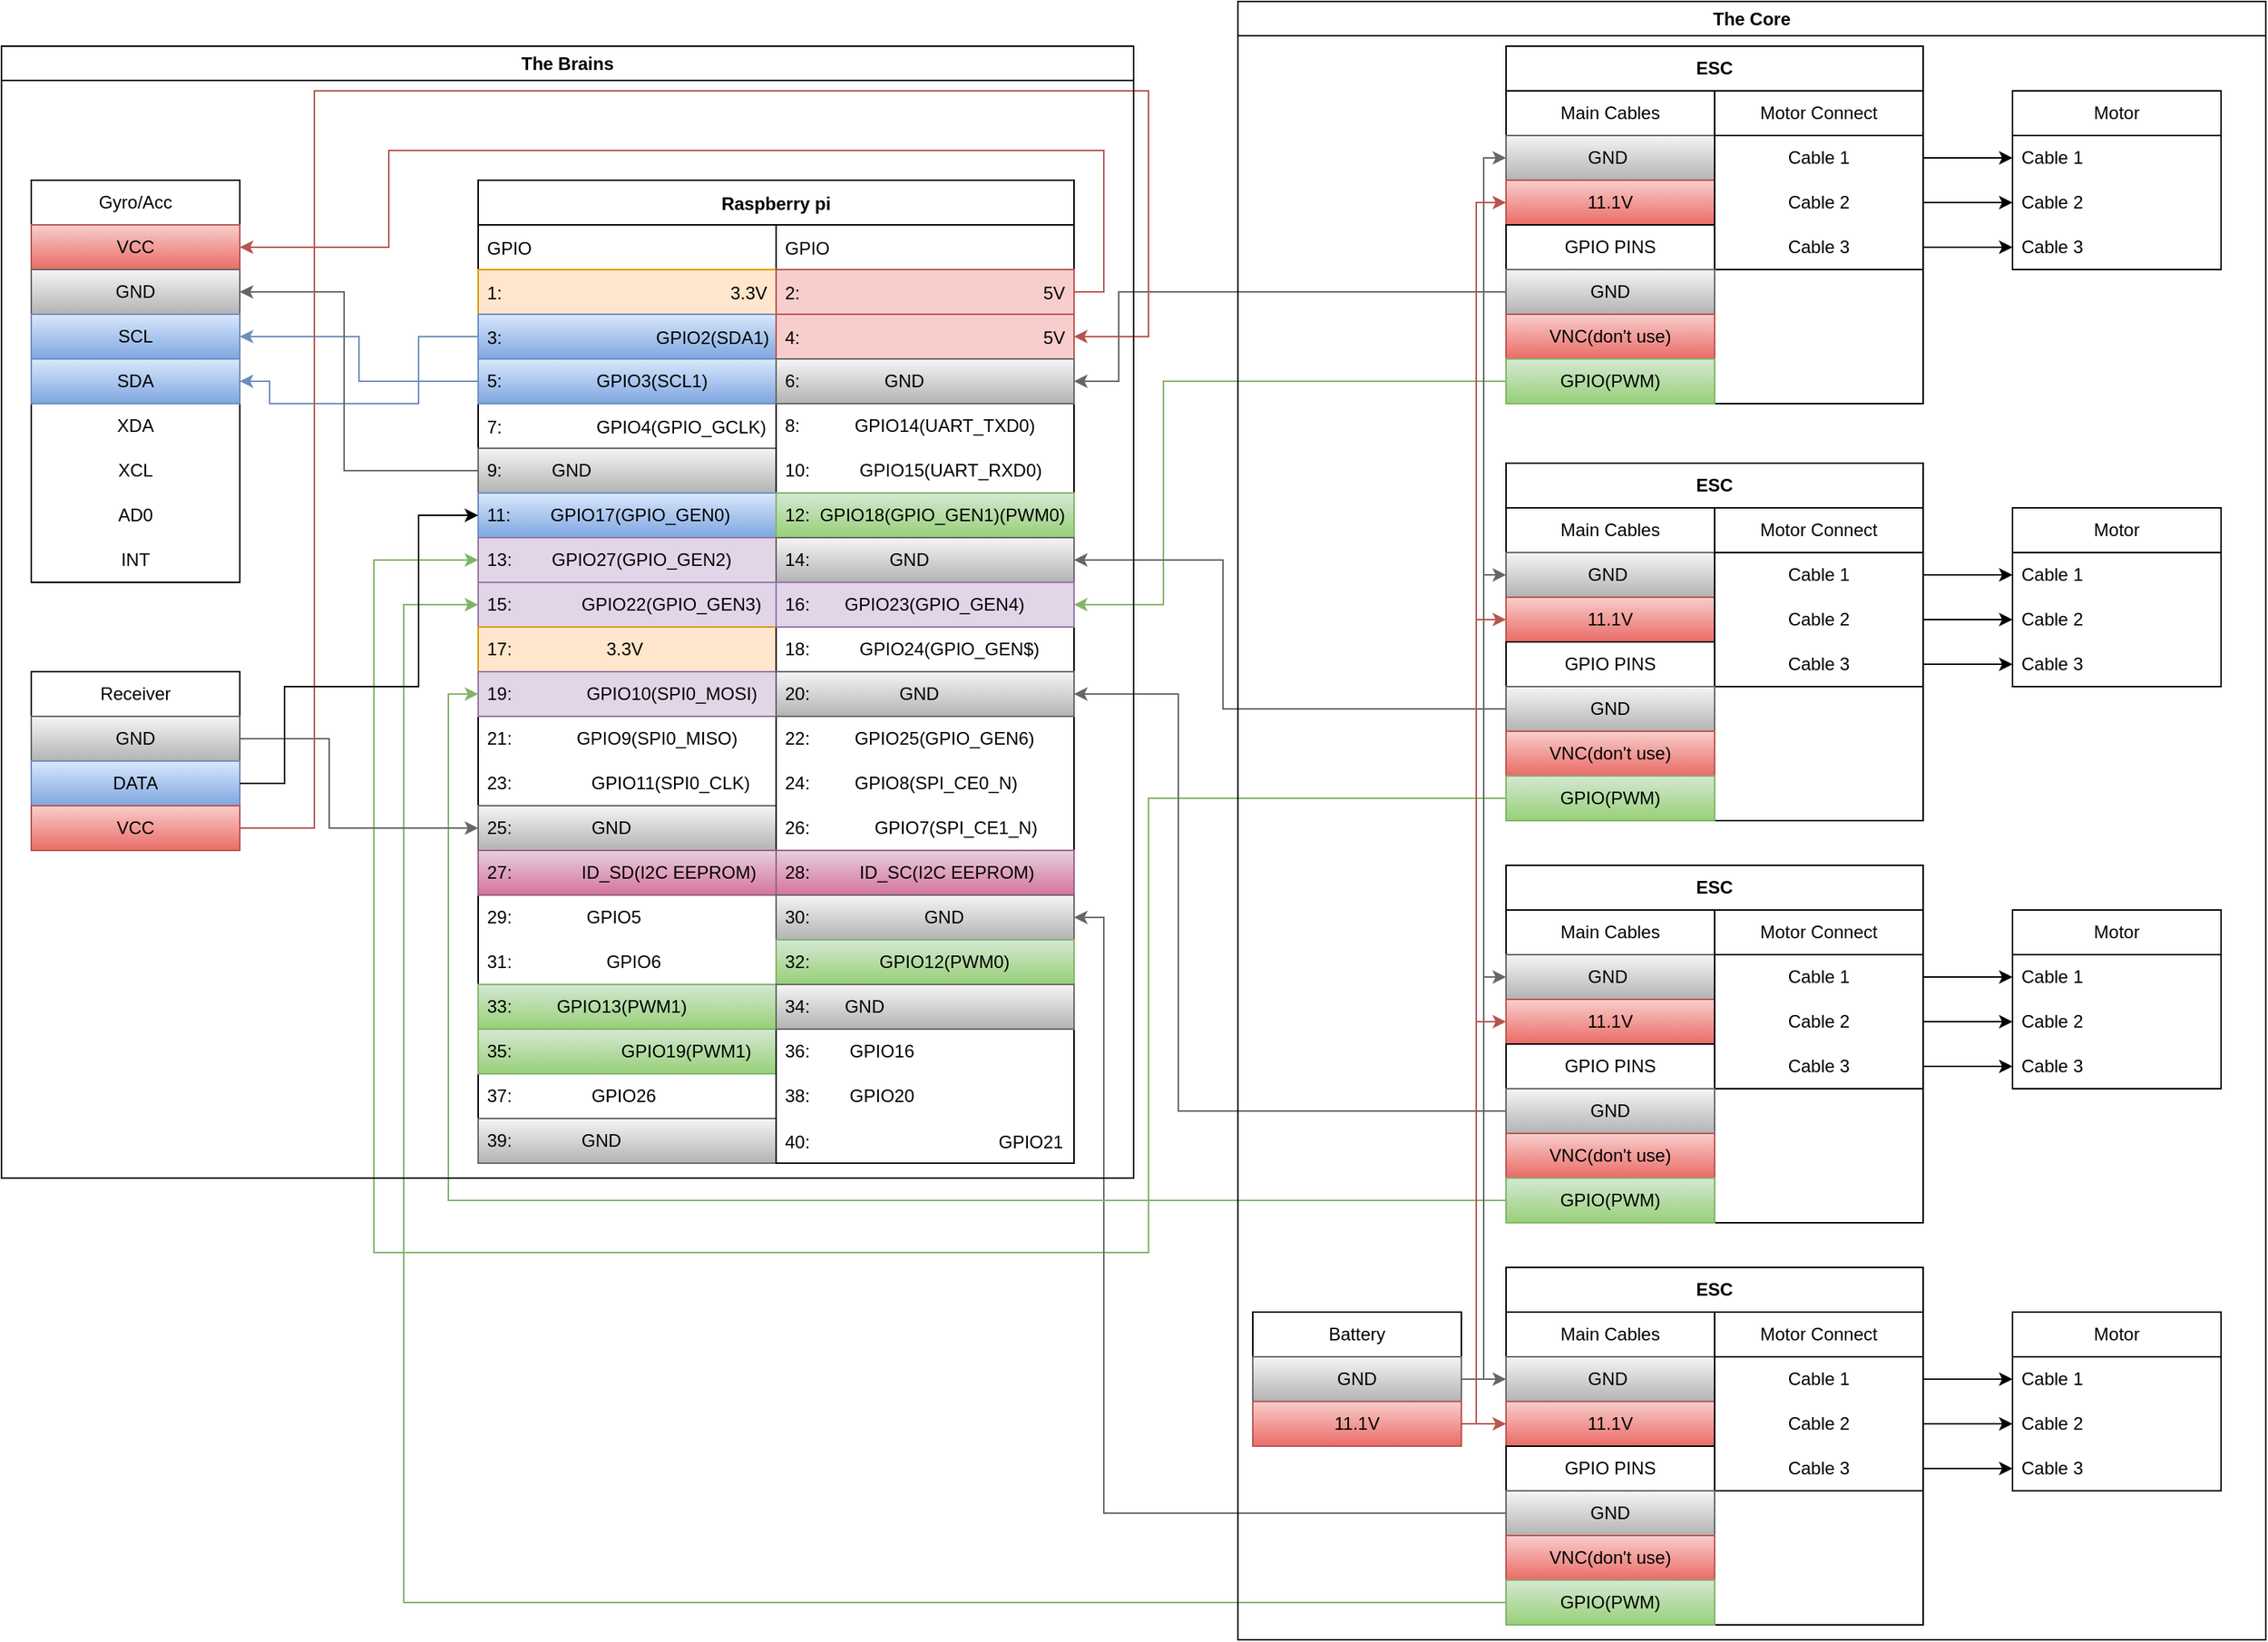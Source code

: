 <mxfile version="21.1.2" type="device" pages="4">
  <diagram id="ZGVeoF9xz6VJqD375uZ3" name="Wiring">
    <mxGraphModel dx="2764" dy="2098" grid="1" gridSize="10" guides="1" tooltips="1" connect="1" arrows="1" fold="1" page="1" pageScale="1" pageWidth="850" pageHeight="1100" math="0" shadow="0">
      <root>
        <mxCell id="0" />
        <mxCell id="1" parent="0" />
        <mxCell id="o3e1xILwQm2m5awzd4A3-10" value="Raspberry pi" style="swimlane;startSize=30;align=center;aspect=fixed;movable=1;resizable=1;rotatable=1;deletable=1;editable=1;connectable=1;spacingLeft=4;spacingRight=4;" parent="1" vertex="1">
          <mxGeometry x="230" y="110" width="400" height="660" as="geometry">
            <mxRectangle x="220" y="210" width="110" height="30" as="alternateBounds" />
          </mxGeometry>
        </mxCell>
        <mxCell id="o3e1xILwQm2m5awzd4A3-11" value="GPIO" style="swimlane;fontStyle=0;childLayout=stackLayout;horizontal=1;startSize=30;horizontalStack=0;resizeParent=1;resizeParentMax=0;resizeLast=0;collapsible=1;marginBottom=0;align=left;aspect=fixed;movable=1;resizable=1;rotatable=1;deletable=1;editable=1;connectable=1;spacingLeft=4;spacingRight=4;" parent="o3e1xILwQm2m5awzd4A3-10" vertex="1">
          <mxGeometry y="30" width="200" height="630" as="geometry">
            <mxRectangle y="20" width="60" height="30" as="alternateBounds" />
          </mxGeometry>
        </mxCell>
        <mxCell id="o3e1xILwQm2m5awzd4A3-12" value="1:                                              3.3V" style="text;strokeColor=#d79b00;fillColor=#ffe6cc;align=left;verticalAlign=middle;spacingLeft=4;spacingRight=4;overflow=hidden;points=[[0,0.5],[1,0.5]];portConstraint=eastwest;rotatable=1;aspect=fixed;movable=1;resizable=1;deletable=1;editable=1;connectable=1;" parent="o3e1xILwQm2m5awzd4A3-11" vertex="1">
          <mxGeometry y="30" width="200" height="30" as="geometry" />
        </mxCell>
        <mxCell id="o3e1xILwQm2m5awzd4A3-13" value="3:                               GPIO2(SDA1)" style="text;strokeColor=#6c8ebf;fillColor=#dae8fc;align=left;verticalAlign=middle;spacingLeft=4;spacingRight=4;overflow=hidden;points=[[0,0.5],[1,0.5]];portConstraint=eastwest;rotatable=1;aspect=fixed;movable=1;resizable=1;deletable=1;editable=1;connectable=1;gradientColor=#7ea6e0;" parent="o3e1xILwQm2m5awzd4A3-11" vertex="1">
          <mxGeometry y="60" width="200" height="30" as="geometry" />
        </mxCell>
        <mxCell id="o3e1xILwQm2m5awzd4A3-44" value="5:&amp;nbsp;	&amp;nbsp;	&amp;nbsp; &amp;nbsp;&lt;span style=&quot;white-space: pre;&quot;&gt;	&lt;/span&gt;&lt;span style=&quot;white-space: pre;&quot;&gt;	&lt;/span&gt;&amp;nbsp; &amp;nbsp; &amp;nbsp; &amp;nbsp;&amp;nbsp; &amp;nbsp;GPIO3(SCL1)" style="text;strokeColor=#6c8ebf;fillColor=#dae8fc;align=left;verticalAlign=middle;rounded=0;aspect=fixed;movable=1;resizable=1;rotatable=1;deletable=1;editable=1;connectable=1;whiteSpace=wrap;html=1;spacingLeft=4;spacingRight=4;gradientColor=#7ea6e0;" parent="o3e1xILwQm2m5awzd4A3-11" vertex="1">
          <mxGeometry y="90" width="200" height="30" as="geometry" />
        </mxCell>
        <mxCell id="o3e1xILwQm2m5awzd4A3-14" value="7:                   GPIO4(GPIO_GCLK)" style="text;align=left;verticalAlign=middle;spacingLeft=4;spacingRight=4;overflow=hidden;points=[[0,0.5],[1,0.5]];portConstraint=eastwest;rotatable=1;aspect=fixed;movable=1;resizable=1;deletable=1;editable=1;connectable=1;" parent="o3e1xILwQm2m5awzd4A3-11" vertex="1">
          <mxGeometry y="120" width="200" height="30" as="geometry" />
        </mxCell>
        <mxCell id="o3e1xILwQm2m5awzd4A3-47" value="9:&lt;span style=&quot;white-space: pre;&quot;&gt;	&lt;/span&gt;&lt;span style=&quot;white-space: pre;&quot;&gt;	&lt;/span&gt;&lt;span style=&quot;white-space: pre;&quot;&gt;	&lt;/span&gt;&lt;span style=&quot;white-space: pre;&quot;&gt;	&lt;/span&gt;&amp;nbsp; &amp;nbsp; &lt;span style=&quot;white-space: pre;&quot;&gt;	&lt;/span&gt;&lt;span style=&quot;white-space: pre;&quot;&gt;	&lt;/span&gt;GND" style="text;html=1;strokeColor=#666666;fillColor=#f5f5f5;align=left;verticalAlign=middle;whiteSpace=wrap;rounded=0;aspect=fixed;movable=1;resizable=1;rotatable=1;deletable=1;editable=1;connectable=1;spacingLeft=4;spacingRight=4;gradientColor=#b3b3b3;" parent="o3e1xILwQm2m5awzd4A3-11" vertex="1">
          <mxGeometry y="150" width="200" height="30" as="geometry" />
        </mxCell>
        <mxCell id="o3e1xILwQm2m5awzd4A3-46" value="11:&amp;nbsp; &lt;span style=&quot;white-space: pre;&quot;&gt;	&lt;/span&gt;&lt;span style=&quot;white-space: pre;&quot;&gt;	&lt;/span&gt;&amp;nbsp;&amp;nbsp; &amp;nbsp;GPIO17(GPIO_GEN0)" style="text;html=1;strokeColor=#6c8ebf;fillColor=#dae8fc;align=left;verticalAlign=middle;whiteSpace=wrap;rounded=0;aspect=fixed;movable=1;resizable=1;rotatable=1;deletable=1;editable=1;connectable=1;spacingLeft=4;spacingRight=4;gradientColor=#7ea6e0;" parent="o3e1xILwQm2m5awzd4A3-11" vertex="1">
          <mxGeometry y="180" width="200" height="30" as="geometry" />
        </mxCell>
        <mxCell id="o3e1xILwQm2m5awzd4A3-45" value="13:&amp;nbsp; &amp;nbsp;&lt;span style=&quot;white-space: pre;&quot;&gt;	&lt;/span&gt;&amp;nbsp;&amp;nbsp;&amp;nbsp; GPIO27(GPIO_GEN2)" style="text;html=1;strokeColor=#9673a6;fillColor=#e1d5e7;align=left;verticalAlign=middle;whiteSpace=wrap;rounded=0;aspect=fixed;movable=1;resizable=1;rotatable=1;deletable=1;editable=1;connectable=1;spacingLeft=4;spacingRight=4;" parent="o3e1xILwQm2m5awzd4A3-11" vertex="1">
          <mxGeometry y="210" width="200" height="30" as="geometry" />
        </mxCell>
        <mxCell id="o3e1xILwQm2m5awzd4A3-20" value="15:&amp;nbsp;&lt;span style=&quot;white-space: pre;&quot;&gt;	&lt;/span&gt;&amp;nbsp; &amp;nbsp; &amp;nbsp; &amp;nbsp;&amp;nbsp; &amp;nbsp; &amp;nbsp;GPIO22(GPIO_GEN3)" style="text;html=1;strokeColor=#9673a6;fillColor=#e1d5e7;align=left;verticalAlign=middle;whiteSpace=wrap;rounded=0;aspect=fixed;movable=1;resizable=1;rotatable=1;deletable=1;editable=1;connectable=1;spacingLeft=4;spacingRight=4;" parent="o3e1xILwQm2m5awzd4A3-11" vertex="1">
          <mxGeometry y="240" width="200" height="30" as="geometry" />
        </mxCell>
        <mxCell id="o3e1xILwQm2m5awzd4A3-21" value="17:&lt;span style=&quot;white-space: pre;&quot;&gt;	&lt;/span&gt;&amp;nbsp; &amp;nbsp; &amp;nbsp; &amp;nbsp;&lt;span style=&quot;white-space: pre;&quot;&gt;	&lt;/span&gt;&lt;span style=&quot;white-space: pre;&quot;&gt;	&lt;/span&gt;&lt;span style=&quot;white-space: pre;&quot;&gt;	&lt;/span&gt;&lt;span style=&quot;white-space: pre;&quot;&gt;	&lt;/span&gt;&amp;nbsp; &amp;nbsp; &amp;nbsp; &lt;span style=&quot;white-space: pre;&quot;&gt;	&lt;/span&gt;3.3V" style="text;html=1;strokeColor=#d79b00;fillColor=#ffe6cc;align=left;verticalAlign=middle;whiteSpace=wrap;rounded=0;aspect=fixed;movable=1;resizable=1;rotatable=1;deletable=1;editable=1;connectable=1;spacingLeft=4;spacingRight=4;" parent="o3e1xILwQm2m5awzd4A3-11" vertex="1">
          <mxGeometry y="270" width="200" height="30" as="geometry" />
        </mxCell>
        <mxCell id="o3e1xILwQm2m5awzd4A3-43" value="19:&lt;span style=&quot;white-space: pre;&quot;&gt;	&lt;/span&gt;&amp;nbsp; &amp;nbsp; &amp;nbsp; &amp;nbsp; &amp;nbsp; &amp;nbsp; &amp;nbsp; GPIO10(SPI0_MOSI)" style="text;html=1;strokeColor=#9673a6;fillColor=#e1d5e7;align=left;verticalAlign=middle;whiteSpace=wrap;rounded=0;aspect=fixed;movable=1;resizable=1;rotatable=1;deletable=1;editable=1;connectable=1;spacingLeft=4;spacingRight=4;" parent="o3e1xILwQm2m5awzd4A3-11" vertex="1">
          <mxGeometry y="300" width="200" height="30" as="geometry" />
        </mxCell>
        <mxCell id="o3e1xILwQm2m5awzd4A3-22" value="21:&amp;nbsp;&amp;nbsp;&lt;span style=&quot;white-space: pre;&quot;&gt;	&lt;/span&gt;&amp;nbsp;&lt;span style=&quot;white-space: pre;&quot;&gt;	&lt;/span&gt;&amp;nbsp; &amp;nbsp; &amp;nbsp; &amp;nbsp; GPIO9(SPI0_MISO)" style="text;html=1;strokeColor=none;fillColor=none;align=left;verticalAlign=middle;whiteSpace=wrap;rounded=0;aspect=fixed;movable=1;resizable=1;rotatable=1;deletable=1;editable=1;connectable=1;spacingLeft=4;spacingRight=4;" parent="o3e1xILwQm2m5awzd4A3-11" vertex="1">
          <mxGeometry y="330" width="200" height="30" as="geometry" />
        </mxCell>
        <mxCell id="o3e1xILwQm2m5awzd4A3-27" value="23:&amp;nbsp; &amp;nbsp; &amp;nbsp; &lt;span style=&quot;white-space: pre;&quot;&gt;	&lt;/span&gt;&amp;nbsp; &amp;nbsp; &amp;nbsp;&amp;nbsp;&amp;nbsp; &amp;nbsp;GPIO11(SPI0_CLK)" style="text;html=1;strokeColor=none;fillColor=none;align=left;verticalAlign=middle;whiteSpace=wrap;rounded=0;aspect=fixed;movable=1;resizable=1;rotatable=1;deletable=1;editable=1;connectable=1;spacingLeft=4;spacingRight=4;" parent="o3e1xILwQm2m5awzd4A3-11" vertex="1">
          <mxGeometry y="360" width="200" height="30" as="geometry" />
        </mxCell>
        <mxCell id="o3e1xILwQm2m5awzd4A3-30" value="25: &lt;span style=&quot;white-space: pre;&quot;&gt;	&lt;span style=&quot;white-space: pre;&quot;&gt;	&lt;/span&gt; &lt;/span&gt;&amp;nbsp;&lt;span style=&quot;white-space: pre;&quot;&gt;	&lt;/span&gt;&lt;span style=&quot;white-space: pre;&quot;&gt;	&lt;/span&gt;&lt;span style=&quot;white-space: pre;&quot;&gt;	&lt;/span&gt;&amp;nbsp; &amp;nbsp; &amp;nbsp; &amp;nbsp; GND" style="text;html=1;strokeColor=#666666;fillColor=#f5f5f5;align=left;verticalAlign=middle;whiteSpace=wrap;rounded=0;aspect=fixed;movable=1;resizable=1;rotatable=1;deletable=1;editable=1;connectable=1;spacingLeft=4;spacingRight=4;gradientColor=#b3b3b3;" parent="o3e1xILwQm2m5awzd4A3-11" vertex="1">
          <mxGeometry y="390" width="200" height="30" as="geometry" />
        </mxCell>
        <mxCell id="o3e1xILwQm2m5awzd4A3-29" value="27:&lt;span style=&quot;white-space: pre;&quot;&gt;	&lt;/span&gt;&amp;nbsp; &amp;nbsp; &amp;nbsp; &amp;nbsp;&amp;nbsp; &amp;nbsp; &amp;nbsp; ID_SD(I2C EEPROM)" style="text;html=1;strokeColor=#996185;fillColor=#e6d0de;align=left;verticalAlign=middle;whiteSpace=wrap;rounded=0;aspect=fixed;movable=1;resizable=1;rotatable=1;deletable=1;editable=1;connectable=1;spacingLeft=4;spacingRight=4;gradientColor=#d5739d;" parent="o3e1xILwQm2m5awzd4A3-11" vertex="1">
          <mxGeometry y="420" width="200" height="30" as="geometry" />
        </mxCell>
        <mxCell id="o3e1xILwQm2m5awzd4A3-28" value="29: &lt;span style=&quot;white-space: pre;&quot;&gt;	&lt;/span&gt;&lt;span style=&quot;white-space: pre;&quot;&gt;	&lt;/span&gt;&lt;span style=&quot;white-space: pre;&quot;&gt;	&lt;span style=&quot;white-space: pre;&quot;&gt;	&lt;/span&gt; &lt;/span&gt;&amp;nbsp; &amp;nbsp;&lt;span style=&quot;white-space: pre;&quot;&gt;	&lt;/span&gt;&amp;nbsp; &amp;nbsp; &amp;nbsp;GPIO5" style="text;html=1;strokeColor=none;fillColor=none;align=left;verticalAlign=middle;whiteSpace=wrap;rounded=0;aspect=fixed;movable=1;resizable=1;rotatable=1;deletable=1;editable=1;connectable=1;spacingLeft=4;spacingRight=4;" parent="o3e1xILwQm2m5awzd4A3-11" vertex="1">
          <mxGeometry y="450" width="200" height="30" as="geometry" />
        </mxCell>
        <mxCell id="o3e1xILwQm2m5awzd4A3-23" value="31: &lt;span style=&quot;white-space: pre;&quot;&gt;	&lt;/span&gt;&lt;span style=&quot;white-space: pre;&quot;&gt;	&lt;/span&gt;&amp;nbsp;&lt;span style=&quot;white-space: pre;&quot;&gt;	&lt;/span&gt;&amp;nbsp;&amp;nbsp; &amp;nbsp; &amp;nbsp;&amp;nbsp;&lt;span style=&quot;white-space: pre;&quot;&gt;	&lt;/span&gt;&lt;span style=&quot;white-space: pre;&quot;&gt;	&lt;/span&gt;&amp;nbsp; &amp;nbsp; &amp;nbsp;GPIO6" style="text;html=1;strokeColor=none;fillColor=none;align=left;verticalAlign=middle;whiteSpace=wrap;rounded=0;aspect=fixed;movable=1;resizable=1;rotatable=1;deletable=1;editable=1;connectable=1;spacingLeft=4;spacingRight=4;" parent="o3e1xILwQm2m5awzd4A3-11" vertex="1">
          <mxGeometry y="480" width="200" height="30" as="geometry" />
        </mxCell>
        <mxCell id="o3e1xILwQm2m5awzd4A3-24" value="33:&lt;span style=&quot;white-space: pre;&quot;&gt;	&lt;/span&gt;&lt;span style=&quot;white-space: pre;&quot;&gt;	&lt;/span&gt;&lt;span style=&quot;white-space: pre;&quot;&gt;	&lt;/span&gt;&amp;nbsp; &amp;nbsp; &amp;nbsp; GPIO13(PWM1)" style="text;html=1;strokeColor=#82b366;fillColor=#d5e8d4;align=left;verticalAlign=middle;whiteSpace=wrap;rounded=0;aspect=fixed;movable=1;resizable=1;rotatable=1;deletable=1;editable=1;connectable=1;spacingLeft=4;spacingRight=4;gradientColor=#97d077;" parent="o3e1xILwQm2m5awzd4A3-11" vertex="1">
          <mxGeometry y="510" width="200" height="30" as="geometry" />
        </mxCell>
        <mxCell id="o3e1xILwQm2m5awzd4A3-26" value="35:&amp;nbsp; &amp;nbsp; &amp;nbsp; &amp;nbsp;&lt;span style=&quot;white-space: pre;&quot;&gt;	&lt;/span&gt;&amp;nbsp; &amp;nbsp; &amp;nbsp; &amp;nbsp;&amp;nbsp; &amp;nbsp; &amp;nbsp; &amp;nbsp;GPIO19(PWM1)" style="text;html=1;strokeColor=#82b366;fillColor=#d5e8d4;align=left;verticalAlign=middle;whiteSpace=wrap;rounded=0;aspect=fixed;movable=1;resizable=1;rotatable=1;deletable=1;editable=1;connectable=1;spacingLeft=4;spacingRight=4;gradientColor=#97d077;" parent="o3e1xILwQm2m5awzd4A3-11" vertex="1">
          <mxGeometry y="540" width="200" height="30" as="geometry" />
        </mxCell>
        <mxCell id="o3e1xILwQm2m5awzd4A3-25" value="37: &lt;span style=&quot;white-space: pre;&quot;&gt;	&lt;/span&gt;&lt;span style=&quot;white-space: pre;&quot;&gt;	&lt;span style=&quot;white-space: pre;&quot;&gt;	&lt;/span&gt; &lt;/span&gt;&amp;nbsp; &amp;nbsp; &amp;nbsp; &lt;span style=&quot;white-space: pre;&quot;&gt;	&lt;/span&gt;&lt;span style=&quot;white-space: pre;&quot;&gt;	&lt;/span&gt;&amp;nbsp; &amp;nbsp;GPIO26" style="text;html=1;strokeColor=none;fillColor=none;align=left;verticalAlign=middle;whiteSpace=wrap;rounded=0;aspect=fixed;movable=1;resizable=1;rotatable=1;deletable=1;editable=1;connectable=1;spacingLeft=4;spacingRight=4;" parent="o3e1xILwQm2m5awzd4A3-11" vertex="1">
          <mxGeometry y="570" width="200" height="30" as="geometry" />
        </mxCell>
        <mxCell id="o3e1xILwQm2m5awzd4A3-19" value="39:&lt;span style=&quot;white-space: pre;&quot;&gt;	&lt;span style=&quot;white-space: pre;&quot;&gt;	&lt;/span&gt; &lt;/span&gt;&lt;span style=&quot;white-space: pre;&quot;&gt;	&lt;/span&gt;&lt;span style=&quot;white-space: pre;&quot;&gt;	&lt;/span&gt;&lt;span style=&quot;white-space: pre;&quot;&gt;	&lt;/span&gt;&amp;nbsp; &amp;nbsp; &amp;nbsp; &amp;nbsp; GND" style="text;html=1;strokeColor=#666666;fillColor=#f5f5f5;align=left;verticalAlign=middle;whiteSpace=wrap;rounded=0;aspect=fixed;movable=1;resizable=1;rotatable=1;deletable=1;editable=1;connectable=1;spacingLeft=4;spacingRight=4;gradientColor=#b3b3b3;" parent="o3e1xILwQm2m5awzd4A3-11" vertex="1">
          <mxGeometry y="600" width="200" height="30" as="geometry" />
        </mxCell>
        <mxCell id="o3e1xILwQm2m5awzd4A3-15" value="GPIO" style="swimlane;fontStyle=0;childLayout=stackLayout;horizontal=1;startSize=30;horizontalStack=0;resizeParent=1;resizeParentMax=0;resizeLast=0;collapsible=1;marginBottom=0;align=left;aspect=fixed;movable=1;resizable=1;rotatable=1;deletable=1;editable=1;connectable=1;spacingLeft=4;spacingRight=4;" parent="o3e1xILwQm2m5awzd4A3-10" vertex="1">
          <mxGeometry x="200" y="30" width="200" height="630" as="geometry" />
        </mxCell>
        <mxCell id="o3e1xILwQm2m5awzd4A3-16" value="2:                                                 5V" style="text;strokeColor=#b85450;fillColor=#f8cecc;align=left;verticalAlign=middle;spacingLeft=4;spacingRight=4;overflow=hidden;points=[[0,0.5],[1,0.5]];portConstraint=eastwest;rotatable=1;aspect=fixed;movable=1;resizable=1;deletable=1;editable=1;connectable=1;" parent="o3e1xILwQm2m5awzd4A3-15" vertex="1">
          <mxGeometry y="30" width="200" height="30" as="geometry" />
        </mxCell>
        <mxCell id="o3e1xILwQm2m5awzd4A3-17" value="4:                                                 5V" style="text;strokeColor=#b85450;fillColor=#f8cecc;align=left;verticalAlign=middle;spacingLeft=4;spacingRight=4;overflow=hidden;points=[[0,0.5],[1,0.5]];portConstraint=eastwest;rotatable=1;aspect=fixed;movable=1;resizable=1;deletable=1;editable=1;connectable=1;" parent="o3e1xILwQm2m5awzd4A3-15" vertex="1">
          <mxGeometry y="60" width="200" height="30" as="geometry" />
        </mxCell>
        <mxCell id="o3e1xILwQm2m5awzd4A3-38" value="6: &lt;span style=&quot;white-space: pre;&quot;&gt;	&lt;/span&gt;&lt;span style=&quot;white-space: pre;&quot;&gt;	&lt;span style=&quot;white-space: pre;&quot;&gt;	&lt;/span&gt; &lt;/span&gt;&amp;nbsp;&amp;nbsp;&lt;span style=&quot;white-space: pre;&quot;&gt;	&lt;/span&gt;&lt;span style=&quot;white-space: pre;&quot;&gt;	&lt;/span&gt;&amp;nbsp; &amp;nbsp; &amp;nbsp; &amp;nbsp; GND" style="text;html=1;strokeColor=#666666;fillColor=#f5f5f5;align=left;verticalAlign=middle;whiteSpace=wrap;rounded=0;aspect=fixed;movable=1;resizable=1;rotatable=1;deletable=1;editable=1;connectable=1;spacingLeft=4;spacingRight=4;gradientColor=#b3b3b3;" parent="o3e1xILwQm2m5awzd4A3-15" vertex="1">
          <mxGeometry y="90" width="200" height="30" as="geometry" />
        </mxCell>
        <mxCell id="o3e1xILwQm2m5awzd4A3-37" value="8:&amp;nbsp; &amp;nbsp; &amp;nbsp; &lt;span style=&quot;white-space: pre;&quot;&gt;	&lt;/span&gt;&amp;nbsp; &amp;nbsp; GPIO14(UART_TXD0)" style="text;html=1;strokeColor=none;fillColor=none;align=left;verticalAlign=middle;whiteSpace=wrap;rounded=0;aspect=fixed;movable=1;resizable=1;rotatable=1;deletable=1;editable=1;connectable=1;spacingLeft=4;spacingRight=4;" parent="o3e1xILwQm2m5awzd4A3-15" vertex="1">
          <mxGeometry y="120" width="200" height="30" as="geometry" />
        </mxCell>
        <mxCell id="o3e1xILwQm2m5awzd4A3-42" value="10:&amp;nbsp; &amp;nbsp; &amp;nbsp;&lt;span style=&quot;white-space: pre;&quot;&gt;	&lt;/span&gt;&amp;nbsp; &amp;nbsp; GPIO15(UART_RXD0)" style="text;html=1;strokeColor=none;fillColor=none;align=left;verticalAlign=middle;whiteSpace=wrap;rounded=0;aspect=fixed;movable=1;resizable=1;rotatable=1;deletable=1;editable=1;connectable=1;spacingLeft=4;spacingRight=4;" parent="o3e1xILwQm2m5awzd4A3-15" vertex="1">
          <mxGeometry y="150" width="200" height="30" as="geometry" />
        </mxCell>
        <mxCell id="o3e1xILwQm2m5awzd4A3-52" value="12:&amp;nbsp; GPIO18(GPIO_GEN1)(PWM0)" style="text;html=1;strokeColor=#82b366;fillColor=#d5e8d4;align=left;verticalAlign=middle;whiteSpace=wrap;rounded=0;aspect=fixed;movable=1;resizable=1;rotatable=1;deletable=1;editable=1;connectable=1;spacingLeft=4;spacingRight=4;gradientColor=#97d077;" parent="o3e1xILwQm2m5awzd4A3-15" vertex="1">
          <mxGeometry y="180" width="200" height="30" as="geometry" />
        </mxCell>
        <mxCell id="o3e1xILwQm2m5awzd4A3-50" value="14: &lt;span style=&quot;white-space: pre;&quot;&gt;	&lt;/span&gt;&lt;span style=&quot;white-space: pre;&quot;&gt;	&lt;span style=&quot;white-space: pre;&quot;&gt;	&lt;/span&gt; &lt;/span&gt;&amp;nbsp;&lt;span style=&quot;white-space: pre;&quot;&gt;	&lt;/span&gt;&lt;span style=&quot;white-space: pre;&quot;&gt;	&lt;/span&gt;&amp;nbsp; &amp;nbsp; &amp;nbsp; &amp;nbsp; GND" style="text;html=1;strokeColor=#666666;fillColor=#f5f5f5;align=left;verticalAlign=middle;whiteSpace=wrap;rounded=0;aspect=fixed;movable=1;resizable=1;rotatable=1;deletable=1;editable=1;connectable=1;spacingLeft=4;spacingRight=4;gradientColor=#b3b3b3;" parent="o3e1xILwQm2m5awzd4A3-15" vertex="1">
          <mxGeometry y="210" width="200" height="30" as="geometry" />
        </mxCell>
        <mxCell id="o3e1xILwQm2m5awzd4A3-53" value="16: &lt;span style=&quot;white-space: pre;&quot;&gt;	&lt;span style=&quot;white-space: pre;&quot;&gt;	&lt;/span&gt;&lt;/span&gt;&amp;nbsp; &amp;nbsp; GPIO23(GPIO_GEN4)" style="text;html=1;strokeColor=#9673a6;fillColor=#e1d5e7;align=left;verticalAlign=middle;whiteSpace=wrap;rounded=0;aspect=fixed;movable=1;resizable=1;rotatable=1;deletable=1;editable=1;connectable=1;spacingLeft=4;spacingRight=4;" parent="o3e1xILwQm2m5awzd4A3-15" vertex="1">
          <mxGeometry y="240" width="200" height="30" as="geometry" />
        </mxCell>
        <mxCell id="o3e1xILwQm2m5awzd4A3-41" value="18:&amp;nbsp; &amp;nbsp; &amp;nbsp;&lt;span style=&quot;white-space: pre;&quot;&gt;	&lt;/span&gt;&amp;nbsp; &amp;nbsp; GPIO24(GPIO_GEN$)" style="text;html=1;strokeColor=none;fillColor=none;align=left;verticalAlign=middle;whiteSpace=wrap;rounded=0;aspect=fixed;movable=1;resizable=1;rotatable=1;deletable=1;editable=1;connectable=1;spacingLeft=4;spacingRight=4;" parent="o3e1xILwQm2m5awzd4A3-15" vertex="1">
          <mxGeometry y="270" width="200" height="30" as="geometry" />
        </mxCell>
        <mxCell id="o3e1xILwQm2m5awzd4A3-36" value="20:&amp;nbsp; &amp;nbsp; &amp;nbsp;&lt;span style=&quot;white-space: pre;&quot;&gt;	&lt;/span&gt;&lt;span style=&quot;white-space: pre;&quot;&gt;	&lt;/span&gt;&lt;span style=&quot;white-space: pre;&quot;&gt;	&lt;/span&gt;&amp;nbsp;&lt;span style=&quot;white-space: pre;&quot;&gt;	&lt;/span&gt;&amp;nbsp; &amp;nbsp; &amp;nbsp; &amp;nbsp; GND" style="text;html=1;strokeColor=#666666;fillColor=#f5f5f5;align=left;verticalAlign=middle;whiteSpace=wrap;rounded=0;aspect=fixed;movable=1;resizable=1;rotatable=1;deletable=1;editable=1;connectable=1;spacingLeft=4;spacingRight=4;gradientColor=#b3b3b3;" parent="o3e1xILwQm2m5awzd4A3-15" vertex="1">
          <mxGeometry y="300" width="200" height="30" as="geometry" />
        </mxCell>
        <mxCell id="o3e1xILwQm2m5awzd4A3-48" value="22:&amp;nbsp; &amp;nbsp; &lt;span style=&quot;white-space: pre;&quot;&gt;	&lt;/span&gt;&amp;nbsp; &amp;nbsp; GPIO25(GPIO_GEN6)" style="text;html=1;strokeColor=none;fillColor=none;align=left;verticalAlign=middle;whiteSpace=wrap;rounded=0;aspect=fixed;movable=1;resizable=1;rotatable=1;deletable=1;editable=1;connectable=1;spacingLeft=4;spacingRight=4;" parent="o3e1xILwQm2m5awzd4A3-15" vertex="1">
          <mxGeometry y="330" width="200" height="30" as="geometry" />
        </mxCell>
        <mxCell id="o3e1xILwQm2m5awzd4A3-40" value="24:&lt;span style=&quot;white-space: pre;&quot;&gt;	&lt;/span&gt;&amp;nbsp; &amp;nbsp; &lt;span style=&quot;white-space: pre;&quot;&gt;	&lt;/span&gt;&amp;nbsp; &lt;span style=&quot;white-space: pre;&quot;&gt;	&lt;/span&gt;GPIO8(SPI_CE0_N)" style="text;html=1;strokeColor=none;fillColor=none;align=left;verticalAlign=middle;whiteSpace=wrap;rounded=0;aspect=fixed;movable=1;resizable=1;rotatable=1;deletable=1;editable=1;connectable=1;spacingLeft=4;spacingRight=4;" parent="o3e1xILwQm2m5awzd4A3-15" vertex="1">
          <mxGeometry y="360" width="200" height="30" as="geometry" />
        </mxCell>
        <mxCell id="o3e1xILwQm2m5awzd4A3-39" value="26:&lt;span style=&quot;white-space: pre;&quot;&gt;	&lt;/span&gt;&amp;nbsp; &amp;nbsp;&lt;span style=&quot;white-space: pre;&quot;&gt;	&lt;/span&gt;&amp;nbsp;&amp;nbsp; &amp;nbsp; &amp;nbsp; &amp;nbsp;GPIO7(SPI_CE1_N)" style="text;html=1;strokeColor=none;fillColor=none;align=left;verticalAlign=middle;whiteSpace=wrap;rounded=0;aspect=fixed;movable=1;resizable=1;rotatable=1;deletable=1;editable=1;connectable=1;spacingLeft=4;spacingRight=4;" parent="o3e1xILwQm2m5awzd4A3-15" vertex="1">
          <mxGeometry y="390" width="200" height="30" as="geometry" />
        </mxCell>
        <mxCell id="o3e1xILwQm2m5awzd4A3-35" value="28:&amp;nbsp; &amp;nbsp; &lt;span style=&quot;white-space: pre;&quot;&gt;	&lt;/span&gt;&amp;nbsp; &amp;nbsp; &amp;nbsp;ID_SC(I2C EEPROM)" style="text;html=1;strokeColor=#996185;fillColor=#e6d0de;align=left;verticalAlign=middle;whiteSpace=wrap;rounded=0;aspect=fixed;movable=1;resizable=1;rotatable=1;deletable=1;editable=1;connectable=1;spacingLeft=4;spacingRight=4;gradientColor=#d5739d;" parent="o3e1xILwQm2m5awzd4A3-15" vertex="1">
          <mxGeometry y="420" width="200" height="30" as="geometry" />
        </mxCell>
        <mxCell id="o3e1xILwQm2m5awzd4A3-34" value="30:&amp;nbsp; &amp;nbsp; &amp;nbsp; &amp;nbsp;&lt;span style=&quot;white-space: pre;&quot;&gt;	&lt;span style=&quot;white-space: pre;&quot;&gt;	&lt;/span&gt; &lt;/span&gt;&amp;nbsp; &amp;nbsp;&lt;span style=&quot;white-space: pre;&quot;&gt;	&lt;/span&gt;&lt;span style=&quot;white-space: pre;&quot;&gt;	&lt;/span&gt;&amp;nbsp; &amp;nbsp; &amp;nbsp; &amp;nbsp; GND" style="text;html=1;strokeColor=#666666;fillColor=#f5f5f5;align=left;verticalAlign=middle;whiteSpace=wrap;rounded=0;aspect=fixed;movable=1;resizable=1;rotatable=1;deletable=1;editable=1;connectable=1;spacingLeft=4;spacingRight=4;gradientColor=#b3b3b3;" parent="o3e1xILwQm2m5awzd4A3-15" vertex="1">
          <mxGeometry y="450" width="200" height="30" as="geometry" />
        </mxCell>
        <mxCell id="o3e1xILwQm2m5awzd4A3-33" value="32:&lt;span style=&quot;white-space: pre;&quot;&gt;	&lt;/span&gt;&amp;nbsp; &amp;nbsp;&amp;nbsp;&amp;nbsp;&lt;span style=&quot;white-space: pre;&quot;&gt;	&lt;/span&gt;&lt;span style=&quot;white-space: pre;&quot;&gt;	&lt;/span&gt;&amp;nbsp; &amp;nbsp; &amp;nbsp; GPIO12(PWM0)" style="text;html=1;strokeColor=#82b366;fillColor=#d5e8d4;align=left;verticalAlign=middle;whiteSpace=wrap;rounded=0;aspect=fixed;movable=1;resizable=1;rotatable=1;deletable=1;editable=1;connectable=1;spacingLeft=4;spacingRight=4;gradientColor=#97d077;" parent="o3e1xILwQm2m5awzd4A3-15" vertex="1">
          <mxGeometry y="480" width="200" height="30" as="geometry" />
        </mxCell>
        <mxCell id="o3e1xILwQm2m5awzd4A3-32" value="34: &lt;span style=&quot;white-space: pre;&quot;&gt;	&lt;/span&gt;&lt;span style=&quot;white-space: pre;&quot;&gt;	&lt;/span&gt;&lt;span style=&quot;white-space: pre;&quot;&gt;	&lt;/span&gt;&lt;span style=&quot;white-space: pre;&quot;&gt;	&lt;/span&gt;&lt;span style=&quot;white-space: pre;&quot;&gt;	&lt;/span&gt;&lt;span style=&quot;white-space: pre;&quot;&gt;	&lt;/span&gt;GND" style="text;html=1;strokeColor=#666666;fillColor=#f5f5f5;align=left;verticalAlign=middle;whiteSpace=wrap;rounded=0;aspect=fixed;movable=1;resizable=1;rotatable=1;deletable=1;editable=1;connectable=1;spacingLeft=4;spacingRight=4;gradientColor=#b3b3b3;" parent="o3e1xILwQm2m5awzd4A3-15" vertex="1">
          <mxGeometry y="510" width="200" height="30" as="geometry" />
        </mxCell>
        <mxCell id="o3e1xILwQm2m5awzd4A3-31" value="36:&lt;span style=&quot;white-space: pre;&quot;&gt;	&lt;/span&gt;&lt;span style=&quot;white-space: pre;&quot;&gt;	&lt;/span&gt;&lt;span style=&quot;white-space: pre;&quot;&gt;	&lt;/span&gt;&lt;span style=&quot;white-space: pre;&quot;&gt;	&lt;/span&gt;&lt;span style=&quot;white-space: pre;&quot;&gt;	&lt;/span&gt;&amp;nbsp; &amp;nbsp;GPIO16" style="text;html=1;strokeColor=none;fillColor=none;align=left;verticalAlign=middle;whiteSpace=wrap;rounded=0;aspect=fixed;movable=1;resizable=1;rotatable=1;deletable=1;editable=1;connectable=1;spacingLeft=4;spacingRight=4;" parent="o3e1xILwQm2m5awzd4A3-15" vertex="1">
          <mxGeometry y="540" width="200" height="30" as="geometry" />
        </mxCell>
        <mxCell id="xibJZAJT-ZDKDUQh_WzX-1" value="38:&lt;span style=&quot;white-space: pre;&quot;&gt;	&lt;/span&gt;&lt;span style=&quot;white-space: pre;&quot;&gt;	&lt;/span&gt;&lt;span style=&quot;white-space: pre;&quot;&gt;	&lt;/span&gt;&lt;span style=&quot;white-space: pre;&quot;&gt;	&lt;/span&gt;&lt;span style=&quot;white-space: pre;&quot;&gt;	&lt;/span&gt;&amp;nbsp; &amp;nbsp;GPIO20" style="text;html=1;strokeColor=none;fillColor=none;align=left;verticalAlign=middle;whiteSpace=wrap;rounded=0;aspect=fixed;movable=1;resizable=1;rotatable=1;deletable=1;editable=1;connectable=1;spacingLeft=4;spacingRight=4;" parent="o3e1xILwQm2m5awzd4A3-15" vertex="1">
          <mxGeometry y="570" width="200" height="30" as="geometry" />
        </mxCell>
        <mxCell id="o3e1xILwQm2m5awzd4A3-18" value="40:                                      GPIO21" style="text;strokeColor=none;fillColor=none;align=left;verticalAlign=middle;spacingLeft=4;spacingRight=4;overflow=hidden;points=[[0,0.5],[1,0.5]];portConstraint=eastwest;rotatable=1;aspect=fixed;movable=1;resizable=1;deletable=1;editable=1;connectable=1;" parent="o3e1xILwQm2m5awzd4A3-15" vertex="1">
          <mxGeometry y="600" width="200" height="30" as="geometry" />
        </mxCell>
        <mxCell id="xibJZAJT-ZDKDUQh_WzX-2" value="Gyro/Acc" style="swimlane;fontStyle=0;childLayout=stackLayout;horizontal=1;startSize=30;horizontalStack=0;resizeParent=1;resizeParentMax=0;resizeLast=0;collapsible=1;marginBottom=0;whiteSpace=wrap;html=1;align=center;" parent="1" vertex="1">
          <mxGeometry x="-70" y="110" width="140" height="270" as="geometry" />
        </mxCell>
        <mxCell id="xibJZAJT-ZDKDUQh_WzX-3" value="VCC" style="text;strokeColor=#b85450;fillColor=#f8cecc;align=center;verticalAlign=middle;spacingLeft=4;spacingRight=4;overflow=hidden;points=[[0,0.5],[1,0.5]];portConstraint=eastwest;rotatable=0;whiteSpace=wrap;html=1;gradientColor=#ea6b66;" parent="xibJZAJT-ZDKDUQh_WzX-2" vertex="1">
          <mxGeometry y="30" width="140" height="30" as="geometry" />
        </mxCell>
        <mxCell id="xibJZAJT-ZDKDUQh_WzX-4" value="GND" style="text;strokeColor=#666666;fillColor=#f5f5f5;align=center;verticalAlign=middle;spacingLeft=4;spacingRight=4;overflow=hidden;points=[[0,0.5],[1,0.5]];portConstraint=eastwest;rotatable=0;whiteSpace=wrap;html=1;gradientColor=#b3b3b3;" parent="xibJZAJT-ZDKDUQh_WzX-2" vertex="1">
          <mxGeometry y="60" width="140" height="30" as="geometry" />
        </mxCell>
        <mxCell id="xibJZAJT-ZDKDUQh_WzX-5" value="SCL" style="text;strokeColor=#6c8ebf;fillColor=#dae8fc;align=center;verticalAlign=middle;spacingLeft=4;spacingRight=4;overflow=hidden;points=[[0,0.5],[1,0.5]];portConstraint=eastwest;rotatable=0;whiteSpace=wrap;html=1;gradientColor=#7ea6e0;" parent="xibJZAJT-ZDKDUQh_WzX-2" vertex="1">
          <mxGeometry y="90" width="140" height="30" as="geometry" />
        </mxCell>
        <mxCell id="xibJZAJT-ZDKDUQh_WzX-7" value="SDA" style="text;html=1;strokeColor=#6c8ebf;fillColor=#dae8fc;align=center;verticalAlign=middle;whiteSpace=wrap;rounded=0;gradientColor=#7ea6e0;" parent="xibJZAJT-ZDKDUQh_WzX-2" vertex="1">
          <mxGeometry y="120" width="140" height="30" as="geometry" />
        </mxCell>
        <mxCell id="xibJZAJT-ZDKDUQh_WzX-9" value="XDA" style="text;html=1;strokeColor=none;fillColor=none;align=center;verticalAlign=middle;whiteSpace=wrap;rounded=0;" parent="xibJZAJT-ZDKDUQh_WzX-2" vertex="1">
          <mxGeometry y="150" width="140" height="30" as="geometry" />
        </mxCell>
        <mxCell id="xibJZAJT-ZDKDUQh_WzX-10" value="XCL" style="text;html=1;strokeColor=none;fillColor=none;align=center;verticalAlign=middle;whiteSpace=wrap;rounded=0;" parent="xibJZAJT-ZDKDUQh_WzX-2" vertex="1">
          <mxGeometry y="180" width="140" height="30" as="geometry" />
        </mxCell>
        <mxCell id="xibJZAJT-ZDKDUQh_WzX-8" value="AD0" style="text;html=1;strokeColor=none;fillColor=none;align=center;verticalAlign=middle;whiteSpace=wrap;rounded=0;" parent="xibJZAJT-ZDKDUQh_WzX-2" vertex="1">
          <mxGeometry y="210" width="140" height="30" as="geometry" />
        </mxCell>
        <mxCell id="xibJZAJT-ZDKDUQh_WzX-6" value="INT" style="text;html=1;strokeColor=none;fillColor=none;align=center;verticalAlign=middle;whiteSpace=wrap;rounded=0;" parent="xibJZAJT-ZDKDUQh_WzX-2" vertex="1">
          <mxGeometry y="240" width="140" height="30" as="geometry" />
        </mxCell>
        <mxCell id="xibJZAJT-ZDKDUQh_WzX-11" style="edgeStyle=orthogonalEdgeStyle;rounded=0;orthogonalLoop=1;jettySize=auto;html=1;exitX=0;exitY=0.5;exitDx=0;exitDy=0;entryX=1;entryY=0.5;entryDx=0;entryDy=0;fillColor=#dae8fc;gradientColor=#7ea6e0;strokeColor=#6c8ebf;" parent="1" source="o3e1xILwQm2m5awzd4A3-44" target="xibJZAJT-ZDKDUQh_WzX-5" edge="1">
          <mxGeometry relative="1" as="geometry" />
        </mxCell>
        <mxCell id="xibJZAJT-ZDKDUQh_WzX-12" style="edgeStyle=orthogonalEdgeStyle;rounded=0;orthogonalLoop=1;jettySize=auto;html=1;entryX=1;entryY=0.5;entryDx=0;entryDy=0;fillColor=#dae8fc;gradientColor=#7ea6e0;strokeColor=#6c8ebf;" parent="1" source="o3e1xILwQm2m5awzd4A3-13" target="xibJZAJT-ZDKDUQh_WzX-2" edge="1">
          <mxGeometry relative="1" as="geometry">
            <Array as="points">
              <mxPoint x="190" y="215" />
              <mxPoint x="190" y="260" />
              <mxPoint x="90" y="260" />
              <mxPoint x="90" y="245" />
            </Array>
          </mxGeometry>
        </mxCell>
        <mxCell id="xibJZAJT-ZDKDUQh_WzX-13" style="edgeStyle=orthogonalEdgeStyle;rounded=0;orthogonalLoop=1;jettySize=auto;html=1;entryX=1;entryY=0.5;entryDx=0;entryDy=0;fillColor=#f5f5f5;gradientColor=#b3b3b3;strokeColor=#666666;" parent="1" source="o3e1xILwQm2m5awzd4A3-47" target="xibJZAJT-ZDKDUQh_WzX-4" edge="1">
          <mxGeometry relative="1" as="geometry">
            <Array as="points">
              <mxPoint x="140" y="305" />
              <mxPoint x="140" y="185" />
            </Array>
          </mxGeometry>
        </mxCell>
        <mxCell id="xibJZAJT-ZDKDUQh_WzX-14" style="edgeStyle=orthogonalEdgeStyle;rounded=0;orthogonalLoop=1;jettySize=auto;html=1;exitX=1;exitY=0.5;exitDx=0;exitDy=0;entryX=1;entryY=0.5;entryDx=0;entryDy=0;fillColor=#f8cecc;gradientColor=#ea6b66;strokeColor=#b85450;" parent="1" source="o3e1xILwQm2m5awzd4A3-16" target="xibJZAJT-ZDKDUQh_WzX-3" edge="1">
          <mxGeometry relative="1" as="geometry">
            <Array as="points">
              <mxPoint x="650" y="185" />
              <mxPoint x="650" y="90" />
              <mxPoint x="170" y="90" />
              <mxPoint x="170" y="155" />
            </Array>
          </mxGeometry>
        </mxCell>
        <mxCell id="xibJZAJT-ZDKDUQh_WzX-20" value="ESC" style="swimlane;whiteSpace=wrap;html=1;startSize=30;" parent="1" vertex="1">
          <mxGeometry x="920" y="20" width="280" height="240" as="geometry" />
        </mxCell>
        <mxCell id="xibJZAJT-ZDKDUQh_WzX-21" value="Main Cables" style="swimlane;fontStyle=0;childLayout=stackLayout;horizontal=1;startSize=30;horizontalStack=0;resizeParent=1;resizeParentMax=0;resizeLast=0;collapsible=1;marginBottom=0;whiteSpace=wrap;html=1;" parent="xibJZAJT-ZDKDUQh_WzX-20" vertex="1">
          <mxGeometry y="30" width="140" height="90" as="geometry" />
        </mxCell>
        <mxCell id="xibJZAJT-ZDKDUQh_WzX-22" value="GND&amp;nbsp;" style="text;strokeColor=#666666;fillColor=#f5f5f5;align=center;verticalAlign=middle;spacingLeft=4;spacingRight=4;overflow=hidden;points=[[0,0.5],[1,0.5]];portConstraint=eastwest;rotatable=0;whiteSpace=wrap;html=1;gradientColor=#b3b3b3;" parent="xibJZAJT-ZDKDUQh_WzX-21" vertex="1">
          <mxGeometry y="30" width="140" height="30" as="geometry" />
        </mxCell>
        <mxCell id="xibJZAJT-ZDKDUQh_WzX-23" value="11.1V" style="text;strokeColor=#b85450;fillColor=#f8cecc;align=center;verticalAlign=middle;spacingLeft=4;spacingRight=4;overflow=hidden;points=[[0,0.5],[1,0.5]];portConstraint=eastwest;rotatable=0;whiteSpace=wrap;html=1;gradientColor=#ea6b66;" parent="xibJZAJT-ZDKDUQh_WzX-21" vertex="1">
          <mxGeometry y="60" width="140" height="30" as="geometry" />
        </mxCell>
        <mxCell id="xibJZAJT-ZDKDUQh_WzX-25" value="Motor Connect" style="swimlane;fontStyle=0;childLayout=stackLayout;horizontal=1;startSize=30;horizontalStack=0;resizeParent=1;resizeParentMax=0;resizeLast=0;collapsible=1;marginBottom=0;whiteSpace=wrap;html=1;" parent="xibJZAJT-ZDKDUQh_WzX-20" vertex="1">
          <mxGeometry x="140" y="30" width="140" height="120" as="geometry" />
        </mxCell>
        <mxCell id="xibJZAJT-ZDKDUQh_WzX-26" value="Cable 1" style="text;strokeColor=none;fillColor=none;align=center;verticalAlign=middle;spacingLeft=4;spacingRight=4;overflow=hidden;points=[[0,0.5],[1,0.5]];portConstraint=eastwest;rotatable=0;whiteSpace=wrap;html=1;" parent="xibJZAJT-ZDKDUQh_WzX-25" vertex="1">
          <mxGeometry y="30" width="140" height="30" as="geometry" />
        </mxCell>
        <mxCell id="xibJZAJT-ZDKDUQh_WzX-27" value="Cable 2" style="text;strokeColor=none;fillColor=none;align=center;verticalAlign=middle;spacingLeft=4;spacingRight=4;overflow=hidden;points=[[0,0.5],[1,0.5]];portConstraint=eastwest;rotatable=0;whiteSpace=wrap;html=1;" parent="xibJZAJT-ZDKDUQh_WzX-25" vertex="1">
          <mxGeometry y="60" width="140" height="30" as="geometry" />
        </mxCell>
        <mxCell id="xibJZAJT-ZDKDUQh_WzX-28" value="Cable 3" style="text;strokeColor=none;fillColor=none;align=center;verticalAlign=middle;spacingLeft=4;spacingRight=4;overflow=hidden;points=[[0,0.5],[1,0.5]];portConstraint=eastwest;rotatable=0;whiteSpace=wrap;html=1;" parent="xibJZAJT-ZDKDUQh_WzX-25" vertex="1">
          <mxGeometry y="90" width="140" height="30" as="geometry" />
        </mxCell>
        <mxCell id="xibJZAJT-ZDKDUQh_WzX-30" value="GPIO PINS" style="swimlane;fontStyle=0;childLayout=stackLayout;horizontal=1;startSize=30;horizontalStack=0;resizeParent=1;resizeParentMax=0;resizeLast=0;collapsible=1;marginBottom=0;whiteSpace=wrap;html=1;" parent="xibJZAJT-ZDKDUQh_WzX-20" vertex="1">
          <mxGeometry y="120" width="140" height="120" as="geometry" />
        </mxCell>
        <mxCell id="xibJZAJT-ZDKDUQh_WzX-31" value="GND" style="text;strokeColor=#666666;fillColor=#f5f5f5;align=center;verticalAlign=middle;spacingLeft=4;spacingRight=4;overflow=hidden;points=[[0,0.5],[1,0.5]];portConstraint=eastwest;rotatable=0;whiteSpace=wrap;html=1;gradientColor=#b3b3b3;" parent="xibJZAJT-ZDKDUQh_WzX-30" vertex="1">
          <mxGeometry y="30" width="140" height="30" as="geometry" />
        </mxCell>
        <mxCell id="xibJZAJT-ZDKDUQh_WzX-32" value="VNC(don&#39;t use)" style="text;strokeColor=#b85450;fillColor=#f8cecc;align=center;verticalAlign=middle;spacingLeft=4;spacingRight=4;overflow=hidden;points=[[0,0.5],[1,0.5]];portConstraint=eastwest;rotatable=0;whiteSpace=wrap;html=1;gradientColor=#ea6b66;" parent="xibJZAJT-ZDKDUQh_WzX-30" vertex="1">
          <mxGeometry y="60" width="140" height="30" as="geometry" />
        </mxCell>
        <mxCell id="xibJZAJT-ZDKDUQh_WzX-33" value="GPIO(PWM)" style="text;strokeColor=#82b366;fillColor=#d5e8d4;align=center;verticalAlign=middle;spacingLeft=4;spacingRight=4;overflow=hidden;points=[[0,0.5],[1,0.5]];portConstraint=eastwest;rotatable=0;whiteSpace=wrap;html=1;gradientColor=#97d077;" parent="xibJZAJT-ZDKDUQh_WzX-30" vertex="1">
          <mxGeometry y="90" width="140" height="30" as="geometry" />
        </mxCell>
        <mxCell id="xibJZAJT-ZDKDUQh_WzX-34" value="Motor" style="swimlane;fontStyle=0;childLayout=stackLayout;horizontal=1;startSize=30;horizontalStack=0;resizeParent=1;resizeParentMax=0;resizeLast=0;collapsible=1;marginBottom=0;whiteSpace=wrap;html=1;" parent="1" vertex="1">
          <mxGeometry x="1260" y="50" width="140" height="120" as="geometry" />
        </mxCell>
        <mxCell id="xibJZAJT-ZDKDUQh_WzX-35" value="Cable 1" style="text;strokeColor=none;fillColor=none;align=left;verticalAlign=middle;spacingLeft=4;spacingRight=4;overflow=hidden;points=[[0,0.5],[1,0.5]];portConstraint=eastwest;rotatable=0;whiteSpace=wrap;html=1;" parent="xibJZAJT-ZDKDUQh_WzX-34" vertex="1">
          <mxGeometry y="30" width="140" height="30" as="geometry" />
        </mxCell>
        <mxCell id="xibJZAJT-ZDKDUQh_WzX-36" value="Cable 2" style="text;strokeColor=none;fillColor=none;align=left;verticalAlign=middle;spacingLeft=4;spacingRight=4;overflow=hidden;points=[[0,0.5],[1,0.5]];portConstraint=eastwest;rotatable=0;whiteSpace=wrap;html=1;" parent="xibJZAJT-ZDKDUQh_WzX-34" vertex="1">
          <mxGeometry y="60" width="140" height="30" as="geometry" />
        </mxCell>
        <mxCell id="xibJZAJT-ZDKDUQh_WzX-37" value="Cable 3" style="text;strokeColor=none;fillColor=none;align=left;verticalAlign=middle;spacingLeft=4;spacingRight=4;overflow=hidden;points=[[0,0.5],[1,0.5]];portConstraint=eastwest;rotatable=0;whiteSpace=wrap;html=1;" parent="xibJZAJT-ZDKDUQh_WzX-34" vertex="1">
          <mxGeometry y="90" width="140" height="30" as="geometry" />
        </mxCell>
        <mxCell id="xibJZAJT-ZDKDUQh_WzX-38" style="edgeStyle=orthogonalEdgeStyle;rounded=0;orthogonalLoop=1;jettySize=auto;html=1;" parent="1" source="xibJZAJT-ZDKDUQh_WzX-26" target="xibJZAJT-ZDKDUQh_WzX-35" edge="1">
          <mxGeometry relative="1" as="geometry" />
        </mxCell>
        <mxCell id="xibJZAJT-ZDKDUQh_WzX-39" style="edgeStyle=orthogonalEdgeStyle;rounded=0;orthogonalLoop=1;jettySize=auto;html=1;" parent="1" source="xibJZAJT-ZDKDUQh_WzX-27" target="xibJZAJT-ZDKDUQh_WzX-36" edge="1">
          <mxGeometry relative="1" as="geometry" />
        </mxCell>
        <mxCell id="xibJZAJT-ZDKDUQh_WzX-40" style="edgeStyle=orthogonalEdgeStyle;rounded=0;orthogonalLoop=1;jettySize=auto;html=1;" parent="1" source="xibJZAJT-ZDKDUQh_WzX-28" target="xibJZAJT-ZDKDUQh_WzX-37" edge="1">
          <mxGeometry relative="1" as="geometry" />
        </mxCell>
        <mxCell id="xibJZAJT-ZDKDUQh_WzX-41" style="edgeStyle=orthogonalEdgeStyle;rounded=0;orthogonalLoop=1;jettySize=auto;html=1;entryX=1;entryY=0.5;entryDx=0;entryDy=0;fillColor=#f5f5f5;gradientColor=#b3b3b3;strokeColor=#666666;" parent="1" source="xibJZAJT-ZDKDUQh_WzX-31" target="o3e1xILwQm2m5awzd4A3-38" edge="1">
          <mxGeometry relative="1" as="geometry">
            <Array as="points">
              <mxPoint x="660" y="185" />
              <mxPoint x="660" y="245" />
            </Array>
          </mxGeometry>
        </mxCell>
        <mxCell id="xibJZAJT-ZDKDUQh_WzX-42" style="edgeStyle=orthogonalEdgeStyle;rounded=0;orthogonalLoop=1;jettySize=auto;html=1;entryX=1;entryY=0.5;entryDx=0;entryDy=0;fillColor=#d5e8d4;gradientColor=#97d077;strokeColor=#82b366;" parent="1" source="xibJZAJT-ZDKDUQh_WzX-33" target="o3e1xILwQm2m5awzd4A3-53" edge="1">
          <mxGeometry relative="1" as="geometry">
            <Array as="points">
              <mxPoint x="690" y="245" />
              <mxPoint x="690" y="395" />
            </Array>
          </mxGeometry>
        </mxCell>
        <mxCell id="xibJZAJT-ZDKDUQh_WzX-43" value="Battery" style="swimlane;fontStyle=0;childLayout=stackLayout;horizontal=1;startSize=30;horizontalStack=0;resizeParent=1;resizeParentMax=0;resizeLast=0;collapsible=1;marginBottom=0;whiteSpace=wrap;html=1;" parent="1" vertex="1">
          <mxGeometry x="750" y="870" width="140" height="90" as="geometry" />
        </mxCell>
        <mxCell id="xibJZAJT-ZDKDUQh_WzX-44" value="GND" style="text;strokeColor=#666666;fillColor=#f5f5f5;align=center;verticalAlign=middle;spacingLeft=4;spacingRight=4;overflow=hidden;points=[[0,0.5],[1,0.5]];portConstraint=eastwest;rotatable=0;whiteSpace=wrap;html=1;gradientColor=#b3b3b3;" parent="xibJZAJT-ZDKDUQh_WzX-43" vertex="1">
          <mxGeometry y="30" width="140" height="30" as="geometry" />
        </mxCell>
        <mxCell id="xibJZAJT-ZDKDUQh_WzX-45" value="11.1V" style="text;strokeColor=#b85450;fillColor=#f8cecc;align=center;verticalAlign=middle;spacingLeft=4;spacingRight=4;overflow=hidden;points=[[0,0.5],[1,0.5]];portConstraint=eastwest;rotatable=0;whiteSpace=wrap;html=1;gradientColor=#ea6b66;" parent="xibJZAJT-ZDKDUQh_WzX-43" vertex="1">
          <mxGeometry y="60" width="140" height="30" as="geometry" />
        </mxCell>
        <mxCell id="xibJZAJT-ZDKDUQh_WzX-49" value="ESC" style="swimlane;whiteSpace=wrap;html=1;startSize=30;" parent="1" vertex="1">
          <mxGeometry x="920" y="300" width="280" height="240" as="geometry" />
        </mxCell>
        <mxCell id="xibJZAJT-ZDKDUQh_WzX-50" value="Main Cables" style="swimlane;fontStyle=0;childLayout=stackLayout;horizontal=1;startSize=30;horizontalStack=0;resizeParent=1;resizeParentMax=0;resizeLast=0;collapsible=1;marginBottom=0;whiteSpace=wrap;html=1;" parent="xibJZAJT-ZDKDUQh_WzX-49" vertex="1">
          <mxGeometry y="30" width="140" height="90" as="geometry" />
        </mxCell>
        <mxCell id="xibJZAJT-ZDKDUQh_WzX-51" value="GND&amp;nbsp;" style="text;strokeColor=#666666;fillColor=#f5f5f5;align=center;verticalAlign=middle;spacingLeft=4;spacingRight=4;overflow=hidden;points=[[0,0.5],[1,0.5]];portConstraint=eastwest;rotatable=0;whiteSpace=wrap;html=1;gradientColor=#b3b3b3;" parent="xibJZAJT-ZDKDUQh_WzX-50" vertex="1">
          <mxGeometry y="30" width="140" height="30" as="geometry" />
        </mxCell>
        <mxCell id="xibJZAJT-ZDKDUQh_WzX-52" value="11.1V" style="text;strokeColor=#b85450;fillColor=#f8cecc;align=center;verticalAlign=middle;spacingLeft=4;spacingRight=4;overflow=hidden;points=[[0,0.5],[1,0.5]];portConstraint=eastwest;rotatable=0;whiteSpace=wrap;html=1;gradientColor=#ea6b66;" parent="xibJZAJT-ZDKDUQh_WzX-50" vertex="1">
          <mxGeometry y="60" width="140" height="30" as="geometry" />
        </mxCell>
        <mxCell id="xibJZAJT-ZDKDUQh_WzX-53" value="Motor Connect" style="swimlane;fontStyle=0;childLayout=stackLayout;horizontal=1;startSize=30;horizontalStack=0;resizeParent=1;resizeParentMax=0;resizeLast=0;collapsible=1;marginBottom=0;whiteSpace=wrap;html=1;" parent="xibJZAJT-ZDKDUQh_WzX-49" vertex="1">
          <mxGeometry x="140" y="30" width="140" height="120" as="geometry" />
        </mxCell>
        <mxCell id="xibJZAJT-ZDKDUQh_WzX-54" value="Cable 1" style="text;strokeColor=none;fillColor=none;align=center;verticalAlign=middle;spacingLeft=4;spacingRight=4;overflow=hidden;points=[[0,0.5],[1,0.5]];portConstraint=eastwest;rotatable=0;whiteSpace=wrap;html=1;" parent="xibJZAJT-ZDKDUQh_WzX-53" vertex="1">
          <mxGeometry y="30" width="140" height="30" as="geometry" />
        </mxCell>
        <mxCell id="xibJZAJT-ZDKDUQh_WzX-55" value="Cable 2" style="text;strokeColor=none;fillColor=none;align=center;verticalAlign=middle;spacingLeft=4;spacingRight=4;overflow=hidden;points=[[0,0.5],[1,0.5]];portConstraint=eastwest;rotatable=0;whiteSpace=wrap;html=1;" parent="xibJZAJT-ZDKDUQh_WzX-53" vertex="1">
          <mxGeometry y="60" width="140" height="30" as="geometry" />
        </mxCell>
        <mxCell id="xibJZAJT-ZDKDUQh_WzX-56" value="Cable 3" style="text;strokeColor=none;fillColor=none;align=center;verticalAlign=middle;spacingLeft=4;spacingRight=4;overflow=hidden;points=[[0,0.5],[1,0.5]];portConstraint=eastwest;rotatable=0;whiteSpace=wrap;html=1;" parent="xibJZAJT-ZDKDUQh_WzX-53" vertex="1">
          <mxGeometry y="90" width="140" height="30" as="geometry" />
        </mxCell>
        <mxCell id="xibJZAJT-ZDKDUQh_WzX-57" value="GPIO PINS" style="swimlane;fontStyle=0;childLayout=stackLayout;horizontal=1;startSize=30;horizontalStack=0;resizeParent=1;resizeParentMax=0;resizeLast=0;collapsible=1;marginBottom=0;whiteSpace=wrap;html=1;" parent="xibJZAJT-ZDKDUQh_WzX-49" vertex="1">
          <mxGeometry y="120" width="140" height="120" as="geometry" />
        </mxCell>
        <mxCell id="xibJZAJT-ZDKDUQh_WzX-58" value="GND" style="text;strokeColor=#666666;fillColor=#f5f5f5;align=center;verticalAlign=middle;spacingLeft=4;spacingRight=4;overflow=hidden;points=[[0,0.5],[1,0.5]];portConstraint=eastwest;rotatable=0;whiteSpace=wrap;html=1;gradientColor=#b3b3b3;" parent="xibJZAJT-ZDKDUQh_WzX-57" vertex="1">
          <mxGeometry y="30" width="140" height="30" as="geometry" />
        </mxCell>
        <mxCell id="xibJZAJT-ZDKDUQh_WzX-59" value="VNC(don&#39;t use)" style="text;strokeColor=#b85450;fillColor=#f8cecc;align=center;verticalAlign=middle;spacingLeft=4;spacingRight=4;overflow=hidden;points=[[0,0.5],[1,0.5]];portConstraint=eastwest;rotatable=0;whiteSpace=wrap;html=1;gradientColor=#ea6b66;" parent="xibJZAJT-ZDKDUQh_WzX-57" vertex="1">
          <mxGeometry y="60" width="140" height="30" as="geometry" />
        </mxCell>
        <mxCell id="xibJZAJT-ZDKDUQh_WzX-60" value="GPIO(PWM)" style="text;strokeColor=#82b366;fillColor=#d5e8d4;align=center;verticalAlign=middle;spacingLeft=4;spacingRight=4;overflow=hidden;points=[[0,0.5],[1,0.5]];portConstraint=eastwest;rotatable=0;whiteSpace=wrap;html=1;gradientColor=#97d077;" parent="xibJZAJT-ZDKDUQh_WzX-57" vertex="1">
          <mxGeometry y="90" width="140" height="30" as="geometry" />
        </mxCell>
        <mxCell id="xibJZAJT-ZDKDUQh_WzX-61" value="Motor" style="swimlane;fontStyle=0;childLayout=stackLayout;horizontal=1;startSize=30;horizontalStack=0;resizeParent=1;resizeParentMax=0;resizeLast=0;collapsible=1;marginBottom=0;whiteSpace=wrap;html=1;" parent="1" vertex="1">
          <mxGeometry x="1260" y="330" width="140" height="120" as="geometry" />
        </mxCell>
        <mxCell id="xibJZAJT-ZDKDUQh_WzX-62" value="Cable 1" style="text;strokeColor=none;fillColor=none;align=left;verticalAlign=middle;spacingLeft=4;spacingRight=4;overflow=hidden;points=[[0,0.5],[1,0.5]];portConstraint=eastwest;rotatable=0;whiteSpace=wrap;html=1;" parent="xibJZAJT-ZDKDUQh_WzX-61" vertex="1">
          <mxGeometry y="30" width="140" height="30" as="geometry" />
        </mxCell>
        <mxCell id="xibJZAJT-ZDKDUQh_WzX-63" value="Cable 2" style="text;strokeColor=none;fillColor=none;align=left;verticalAlign=middle;spacingLeft=4;spacingRight=4;overflow=hidden;points=[[0,0.5],[1,0.5]];portConstraint=eastwest;rotatable=0;whiteSpace=wrap;html=1;" parent="xibJZAJT-ZDKDUQh_WzX-61" vertex="1">
          <mxGeometry y="60" width="140" height="30" as="geometry" />
        </mxCell>
        <mxCell id="xibJZAJT-ZDKDUQh_WzX-64" value="Cable 3" style="text;strokeColor=none;fillColor=none;align=left;verticalAlign=middle;spacingLeft=4;spacingRight=4;overflow=hidden;points=[[0,0.5],[1,0.5]];portConstraint=eastwest;rotatable=0;whiteSpace=wrap;html=1;" parent="xibJZAJT-ZDKDUQh_WzX-61" vertex="1">
          <mxGeometry y="90" width="140" height="30" as="geometry" />
        </mxCell>
        <mxCell id="xibJZAJT-ZDKDUQh_WzX-65" style="edgeStyle=orthogonalEdgeStyle;rounded=0;orthogonalLoop=1;jettySize=auto;html=1;" parent="1" source="xibJZAJT-ZDKDUQh_WzX-54" target="xibJZAJT-ZDKDUQh_WzX-62" edge="1">
          <mxGeometry relative="1" as="geometry" />
        </mxCell>
        <mxCell id="xibJZAJT-ZDKDUQh_WzX-66" style="edgeStyle=orthogonalEdgeStyle;rounded=0;orthogonalLoop=1;jettySize=auto;html=1;" parent="1" source="xibJZAJT-ZDKDUQh_WzX-55" target="xibJZAJT-ZDKDUQh_WzX-63" edge="1">
          <mxGeometry relative="1" as="geometry" />
        </mxCell>
        <mxCell id="xibJZAJT-ZDKDUQh_WzX-67" style="edgeStyle=orthogonalEdgeStyle;rounded=0;orthogonalLoop=1;jettySize=auto;html=1;" parent="1" source="xibJZAJT-ZDKDUQh_WzX-56" target="xibJZAJT-ZDKDUQh_WzX-64" edge="1">
          <mxGeometry relative="1" as="geometry" />
        </mxCell>
        <mxCell id="xibJZAJT-ZDKDUQh_WzX-68" value="ESC" style="swimlane;whiteSpace=wrap;html=1;startSize=30;" parent="1" vertex="1">
          <mxGeometry x="920" y="570" width="280" height="240" as="geometry" />
        </mxCell>
        <mxCell id="xibJZAJT-ZDKDUQh_WzX-69" value="Main Cables" style="swimlane;fontStyle=0;childLayout=stackLayout;horizontal=1;startSize=30;horizontalStack=0;resizeParent=1;resizeParentMax=0;resizeLast=0;collapsible=1;marginBottom=0;whiteSpace=wrap;html=1;" parent="xibJZAJT-ZDKDUQh_WzX-68" vertex="1">
          <mxGeometry y="30" width="140" height="90" as="geometry" />
        </mxCell>
        <mxCell id="xibJZAJT-ZDKDUQh_WzX-70" value="GND&amp;nbsp;" style="text;strokeColor=#666666;fillColor=#f5f5f5;align=center;verticalAlign=middle;spacingLeft=4;spacingRight=4;overflow=hidden;points=[[0,0.5],[1,0.5]];portConstraint=eastwest;rotatable=0;whiteSpace=wrap;html=1;gradientColor=#b3b3b3;" parent="xibJZAJT-ZDKDUQh_WzX-69" vertex="1">
          <mxGeometry y="30" width="140" height="30" as="geometry" />
        </mxCell>
        <mxCell id="xibJZAJT-ZDKDUQh_WzX-71" value="11.1V" style="text;strokeColor=#b85450;fillColor=#f8cecc;align=center;verticalAlign=middle;spacingLeft=4;spacingRight=4;overflow=hidden;points=[[0,0.5],[1,0.5]];portConstraint=eastwest;rotatable=0;whiteSpace=wrap;html=1;gradientColor=#ea6b66;" parent="xibJZAJT-ZDKDUQh_WzX-69" vertex="1">
          <mxGeometry y="60" width="140" height="30" as="geometry" />
        </mxCell>
        <mxCell id="xibJZAJT-ZDKDUQh_WzX-72" value="Motor Connect" style="swimlane;fontStyle=0;childLayout=stackLayout;horizontal=1;startSize=30;horizontalStack=0;resizeParent=1;resizeParentMax=0;resizeLast=0;collapsible=1;marginBottom=0;whiteSpace=wrap;html=1;" parent="xibJZAJT-ZDKDUQh_WzX-68" vertex="1">
          <mxGeometry x="140" y="30" width="140" height="120" as="geometry" />
        </mxCell>
        <mxCell id="xibJZAJT-ZDKDUQh_WzX-73" value="Cable 1" style="text;strokeColor=none;fillColor=none;align=center;verticalAlign=middle;spacingLeft=4;spacingRight=4;overflow=hidden;points=[[0,0.5],[1,0.5]];portConstraint=eastwest;rotatable=0;whiteSpace=wrap;html=1;" parent="xibJZAJT-ZDKDUQh_WzX-72" vertex="1">
          <mxGeometry y="30" width="140" height="30" as="geometry" />
        </mxCell>
        <mxCell id="xibJZAJT-ZDKDUQh_WzX-74" value="Cable 2" style="text;strokeColor=none;fillColor=none;align=center;verticalAlign=middle;spacingLeft=4;spacingRight=4;overflow=hidden;points=[[0,0.5],[1,0.5]];portConstraint=eastwest;rotatable=0;whiteSpace=wrap;html=1;" parent="xibJZAJT-ZDKDUQh_WzX-72" vertex="1">
          <mxGeometry y="60" width="140" height="30" as="geometry" />
        </mxCell>
        <mxCell id="xibJZAJT-ZDKDUQh_WzX-75" value="Cable 3" style="text;strokeColor=none;fillColor=none;align=center;verticalAlign=middle;spacingLeft=4;spacingRight=4;overflow=hidden;points=[[0,0.5],[1,0.5]];portConstraint=eastwest;rotatable=0;whiteSpace=wrap;html=1;" parent="xibJZAJT-ZDKDUQh_WzX-72" vertex="1">
          <mxGeometry y="90" width="140" height="30" as="geometry" />
        </mxCell>
        <mxCell id="xibJZAJT-ZDKDUQh_WzX-76" value="GPIO PINS" style="swimlane;fontStyle=0;childLayout=stackLayout;horizontal=1;startSize=30;horizontalStack=0;resizeParent=1;resizeParentMax=0;resizeLast=0;collapsible=1;marginBottom=0;whiteSpace=wrap;html=1;" parent="xibJZAJT-ZDKDUQh_WzX-68" vertex="1">
          <mxGeometry y="120" width="140" height="120" as="geometry" />
        </mxCell>
        <mxCell id="xibJZAJT-ZDKDUQh_WzX-77" value="GND" style="text;strokeColor=#666666;fillColor=#f5f5f5;align=center;verticalAlign=middle;spacingLeft=4;spacingRight=4;overflow=hidden;points=[[0,0.5],[1,0.5]];portConstraint=eastwest;rotatable=0;whiteSpace=wrap;html=1;gradientColor=#b3b3b3;" parent="xibJZAJT-ZDKDUQh_WzX-76" vertex="1">
          <mxGeometry y="30" width="140" height="30" as="geometry" />
        </mxCell>
        <mxCell id="xibJZAJT-ZDKDUQh_WzX-78" value="VNC(don&#39;t use)" style="text;strokeColor=#b85450;fillColor=#f8cecc;align=center;verticalAlign=middle;spacingLeft=4;spacingRight=4;overflow=hidden;points=[[0,0.5],[1,0.5]];portConstraint=eastwest;rotatable=0;whiteSpace=wrap;html=1;gradientColor=#ea6b66;" parent="xibJZAJT-ZDKDUQh_WzX-76" vertex="1">
          <mxGeometry y="60" width="140" height="30" as="geometry" />
        </mxCell>
        <mxCell id="xibJZAJT-ZDKDUQh_WzX-79" value="GPIO(PWM)" style="text;strokeColor=#82b366;fillColor=#d5e8d4;align=center;verticalAlign=middle;spacingLeft=4;spacingRight=4;overflow=hidden;points=[[0,0.5],[1,0.5]];portConstraint=eastwest;rotatable=0;whiteSpace=wrap;html=1;gradientColor=#97d077;" parent="xibJZAJT-ZDKDUQh_WzX-76" vertex="1">
          <mxGeometry y="90" width="140" height="30" as="geometry" />
        </mxCell>
        <mxCell id="xibJZAJT-ZDKDUQh_WzX-80" value="Motor" style="swimlane;fontStyle=0;childLayout=stackLayout;horizontal=1;startSize=30;horizontalStack=0;resizeParent=1;resizeParentMax=0;resizeLast=0;collapsible=1;marginBottom=0;whiteSpace=wrap;html=1;" parent="1" vertex="1">
          <mxGeometry x="1260" y="600" width="140" height="120" as="geometry" />
        </mxCell>
        <mxCell id="xibJZAJT-ZDKDUQh_WzX-81" value="Cable 1" style="text;strokeColor=none;fillColor=none;align=left;verticalAlign=middle;spacingLeft=4;spacingRight=4;overflow=hidden;points=[[0,0.5],[1,0.5]];portConstraint=eastwest;rotatable=0;whiteSpace=wrap;html=1;" parent="xibJZAJT-ZDKDUQh_WzX-80" vertex="1">
          <mxGeometry y="30" width="140" height="30" as="geometry" />
        </mxCell>
        <mxCell id="xibJZAJT-ZDKDUQh_WzX-82" value="Cable 2" style="text;strokeColor=none;fillColor=none;align=left;verticalAlign=middle;spacingLeft=4;spacingRight=4;overflow=hidden;points=[[0,0.5],[1,0.5]];portConstraint=eastwest;rotatable=0;whiteSpace=wrap;html=1;" parent="xibJZAJT-ZDKDUQh_WzX-80" vertex="1">
          <mxGeometry y="60" width="140" height="30" as="geometry" />
        </mxCell>
        <mxCell id="xibJZAJT-ZDKDUQh_WzX-83" value="Cable 3" style="text;strokeColor=none;fillColor=none;align=left;verticalAlign=middle;spacingLeft=4;spacingRight=4;overflow=hidden;points=[[0,0.5],[1,0.5]];portConstraint=eastwest;rotatable=0;whiteSpace=wrap;html=1;" parent="xibJZAJT-ZDKDUQh_WzX-80" vertex="1">
          <mxGeometry y="90" width="140" height="30" as="geometry" />
        </mxCell>
        <mxCell id="xibJZAJT-ZDKDUQh_WzX-84" style="edgeStyle=orthogonalEdgeStyle;rounded=0;orthogonalLoop=1;jettySize=auto;html=1;" parent="1" source="xibJZAJT-ZDKDUQh_WzX-73" target="xibJZAJT-ZDKDUQh_WzX-81" edge="1">
          <mxGeometry relative="1" as="geometry" />
        </mxCell>
        <mxCell id="xibJZAJT-ZDKDUQh_WzX-85" style="edgeStyle=orthogonalEdgeStyle;rounded=0;orthogonalLoop=1;jettySize=auto;html=1;" parent="1" source="xibJZAJT-ZDKDUQh_WzX-74" target="xibJZAJT-ZDKDUQh_WzX-82" edge="1">
          <mxGeometry relative="1" as="geometry" />
        </mxCell>
        <mxCell id="xibJZAJT-ZDKDUQh_WzX-86" style="edgeStyle=orthogonalEdgeStyle;rounded=0;orthogonalLoop=1;jettySize=auto;html=1;" parent="1" source="xibJZAJT-ZDKDUQh_WzX-75" target="xibJZAJT-ZDKDUQh_WzX-83" edge="1">
          <mxGeometry relative="1" as="geometry" />
        </mxCell>
        <mxCell id="xibJZAJT-ZDKDUQh_WzX-87" value="ESC" style="swimlane;whiteSpace=wrap;html=1;startSize=30;" parent="1" vertex="1">
          <mxGeometry x="920" y="840" width="280" height="240" as="geometry" />
        </mxCell>
        <mxCell id="xibJZAJT-ZDKDUQh_WzX-88" value="Main Cables" style="swimlane;fontStyle=0;childLayout=stackLayout;horizontal=1;startSize=30;horizontalStack=0;resizeParent=1;resizeParentMax=0;resizeLast=0;collapsible=1;marginBottom=0;whiteSpace=wrap;html=1;" parent="xibJZAJT-ZDKDUQh_WzX-87" vertex="1">
          <mxGeometry y="30" width="140" height="90" as="geometry" />
        </mxCell>
        <mxCell id="xibJZAJT-ZDKDUQh_WzX-89" value="GND&amp;nbsp;" style="text;strokeColor=#666666;fillColor=#f5f5f5;align=center;verticalAlign=middle;spacingLeft=4;spacingRight=4;overflow=hidden;points=[[0,0.5],[1,0.5]];portConstraint=eastwest;rotatable=0;whiteSpace=wrap;html=1;gradientColor=#b3b3b3;" parent="xibJZAJT-ZDKDUQh_WzX-88" vertex="1">
          <mxGeometry y="30" width="140" height="30" as="geometry" />
        </mxCell>
        <mxCell id="xibJZAJT-ZDKDUQh_WzX-90" value="11.1V" style="text;strokeColor=#b85450;fillColor=#f8cecc;align=center;verticalAlign=middle;spacingLeft=4;spacingRight=4;overflow=hidden;points=[[0,0.5],[1,0.5]];portConstraint=eastwest;rotatable=0;whiteSpace=wrap;html=1;gradientColor=#ea6b66;" parent="xibJZAJT-ZDKDUQh_WzX-88" vertex="1">
          <mxGeometry y="60" width="140" height="30" as="geometry" />
        </mxCell>
        <mxCell id="xibJZAJT-ZDKDUQh_WzX-91" value="Motor Connect" style="swimlane;fontStyle=0;childLayout=stackLayout;horizontal=1;startSize=30;horizontalStack=0;resizeParent=1;resizeParentMax=0;resizeLast=0;collapsible=1;marginBottom=0;whiteSpace=wrap;html=1;" parent="xibJZAJT-ZDKDUQh_WzX-87" vertex="1">
          <mxGeometry x="140" y="30" width="140" height="120" as="geometry" />
        </mxCell>
        <mxCell id="xibJZAJT-ZDKDUQh_WzX-92" value="Cable 1" style="text;strokeColor=none;fillColor=none;align=center;verticalAlign=middle;spacingLeft=4;spacingRight=4;overflow=hidden;points=[[0,0.5],[1,0.5]];portConstraint=eastwest;rotatable=0;whiteSpace=wrap;html=1;" parent="xibJZAJT-ZDKDUQh_WzX-91" vertex="1">
          <mxGeometry y="30" width="140" height="30" as="geometry" />
        </mxCell>
        <mxCell id="xibJZAJT-ZDKDUQh_WzX-93" value="Cable 2" style="text;strokeColor=none;fillColor=none;align=center;verticalAlign=middle;spacingLeft=4;spacingRight=4;overflow=hidden;points=[[0,0.5],[1,0.5]];portConstraint=eastwest;rotatable=0;whiteSpace=wrap;html=1;" parent="xibJZAJT-ZDKDUQh_WzX-91" vertex="1">
          <mxGeometry y="60" width="140" height="30" as="geometry" />
        </mxCell>
        <mxCell id="xibJZAJT-ZDKDUQh_WzX-94" value="Cable 3" style="text;strokeColor=none;fillColor=none;align=center;verticalAlign=middle;spacingLeft=4;spacingRight=4;overflow=hidden;points=[[0,0.5],[1,0.5]];portConstraint=eastwest;rotatable=0;whiteSpace=wrap;html=1;" parent="xibJZAJT-ZDKDUQh_WzX-91" vertex="1">
          <mxGeometry y="90" width="140" height="30" as="geometry" />
        </mxCell>
        <mxCell id="xibJZAJT-ZDKDUQh_WzX-95" value="GPIO PINS" style="swimlane;fontStyle=0;childLayout=stackLayout;horizontal=1;startSize=30;horizontalStack=0;resizeParent=1;resizeParentMax=0;resizeLast=0;collapsible=1;marginBottom=0;whiteSpace=wrap;html=1;" parent="xibJZAJT-ZDKDUQh_WzX-87" vertex="1">
          <mxGeometry y="120" width="140" height="120" as="geometry" />
        </mxCell>
        <mxCell id="xibJZAJT-ZDKDUQh_WzX-96" value="GND" style="text;strokeColor=#666666;fillColor=#f5f5f5;align=center;verticalAlign=middle;spacingLeft=4;spacingRight=4;overflow=hidden;points=[[0,0.5],[1,0.5]];portConstraint=eastwest;rotatable=0;whiteSpace=wrap;html=1;gradientColor=#b3b3b3;" parent="xibJZAJT-ZDKDUQh_WzX-95" vertex="1">
          <mxGeometry y="30" width="140" height="30" as="geometry" />
        </mxCell>
        <mxCell id="xibJZAJT-ZDKDUQh_WzX-97" value="VNC(don&#39;t use)" style="text;strokeColor=#b85450;fillColor=#f8cecc;align=center;verticalAlign=middle;spacingLeft=4;spacingRight=4;overflow=hidden;points=[[0,0.5],[1,0.5]];portConstraint=eastwest;rotatable=0;whiteSpace=wrap;html=1;gradientColor=#ea6b66;" parent="xibJZAJT-ZDKDUQh_WzX-95" vertex="1">
          <mxGeometry y="60" width="140" height="30" as="geometry" />
        </mxCell>
        <mxCell id="xibJZAJT-ZDKDUQh_WzX-98" value="GPIO(PWM)" style="text;strokeColor=#82b366;fillColor=#d5e8d4;align=center;verticalAlign=middle;spacingLeft=4;spacingRight=4;overflow=hidden;points=[[0,0.5],[1,0.5]];portConstraint=eastwest;rotatable=0;whiteSpace=wrap;html=1;gradientColor=#97d077;" parent="xibJZAJT-ZDKDUQh_WzX-95" vertex="1">
          <mxGeometry y="90" width="140" height="30" as="geometry" />
        </mxCell>
        <mxCell id="xibJZAJT-ZDKDUQh_WzX-99" value="Motor" style="swimlane;fontStyle=0;childLayout=stackLayout;horizontal=1;startSize=30;horizontalStack=0;resizeParent=1;resizeParentMax=0;resizeLast=0;collapsible=1;marginBottom=0;whiteSpace=wrap;html=1;" parent="1" vertex="1">
          <mxGeometry x="1260" y="870" width="140" height="120" as="geometry" />
        </mxCell>
        <mxCell id="xibJZAJT-ZDKDUQh_WzX-100" value="Cable 1" style="text;strokeColor=none;fillColor=none;align=left;verticalAlign=middle;spacingLeft=4;spacingRight=4;overflow=hidden;points=[[0,0.5],[1,0.5]];portConstraint=eastwest;rotatable=0;whiteSpace=wrap;html=1;" parent="xibJZAJT-ZDKDUQh_WzX-99" vertex="1">
          <mxGeometry y="30" width="140" height="30" as="geometry" />
        </mxCell>
        <mxCell id="xibJZAJT-ZDKDUQh_WzX-101" value="Cable 2" style="text;strokeColor=none;fillColor=none;align=left;verticalAlign=middle;spacingLeft=4;spacingRight=4;overflow=hidden;points=[[0,0.5],[1,0.5]];portConstraint=eastwest;rotatable=0;whiteSpace=wrap;html=1;" parent="xibJZAJT-ZDKDUQh_WzX-99" vertex="1">
          <mxGeometry y="60" width="140" height="30" as="geometry" />
        </mxCell>
        <mxCell id="xibJZAJT-ZDKDUQh_WzX-102" value="Cable 3" style="text;strokeColor=none;fillColor=none;align=left;verticalAlign=middle;spacingLeft=4;spacingRight=4;overflow=hidden;points=[[0,0.5],[1,0.5]];portConstraint=eastwest;rotatable=0;whiteSpace=wrap;html=1;" parent="xibJZAJT-ZDKDUQh_WzX-99" vertex="1">
          <mxGeometry y="90" width="140" height="30" as="geometry" />
        </mxCell>
        <mxCell id="xibJZAJT-ZDKDUQh_WzX-103" style="edgeStyle=orthogonalEdgeStyle;rounded=0;orthogonalLoop=1;jettySize=auto;html=1;" parent="1" source="xibJZAJT-ZDKDUQh_WzX-92" target="xibJZAJT-ZDKDUQh_WzX-100" edge="1">
          <mxGeometry relative="1" as="geometry" />
        </mxCell>
        <mxCell id="xibJZAJT-ZDKDUQh_WzX-104" style="edgeStyle=orthogonalEdgeStyle;rounded=0;orthogonalLoop=1;jettySize=auto;html=1;" parent="1" source="xibJZAJT-ZDKDUQh_WzX-93" target="xibJZAJT-ZDKDUQh_WzX-101" edge="1">
          <mxGeometry relative="1" as="geometry" />
        </mxCell>
        <mxCell id="xibJZAJT-ZDKDUQh_WzX-105" style="edgeStyle=orthogonalEdgeStyle;rounded=0;orthogonalLoop=1;jettySize=auto;html=1;" parent="1" source="xibJZAJT-ZDKDUQh_WzX-94" target="xibJZAJT-ZDKDUQh_WzX-102" edge="1">
          <mxGeometry relative="1" as="geometry" />
        </mxCell>
        <mxCell id="xibJZAJT-ZDKDUQh_WzX-106" style="edgeStyle=orthogonalEdgeStyle;rounded=0;orthogonalLoop=1;jettySize=auto;html=1;entryX=1;entryY=0.5;entryDx=0;entryDy=0;fillColor=#f5f5f5;gradientColor=#b3b3b3;strokeColor=#666666;" parent="1" source="xibJZAJT-ZDKDUQh_WzX-58" target="o3e1xILwQm2m5awzd4A3-50" edge="1">
          <mxGeometry relative="1" as="geometry">
            <Array as="points">
              <mxPoint x="730" y="465" />
              <mxPoint x="730" y="365" />
            </Array>
          </mxGeometry>
        </mxCell>
        <mxCell id="xibJZAJT-ZDKDUQh_WzX-107" style="edgeStyle=orthogonalEdgeStyle;rounded=0;orthogonalLoop=1;jettySize=auto;html=1;entryX=0;entryY=0.5;entryDx=0;entryDy=0;fillColor=#d5e8d4;gradientColor=#97d077;strokeColor=#82b366;" parent="1" source="xibJZAJT-ZDKDUQh_WzX-60" target="o3e1xILwQm2m5awzd4A3-45" edge="1">
          <mxGeometry relative="1" as="geometry">
            <Array as="points">
              <mxPoint x="680" y="525" />
              <mxPoint x="680" y="830" />
              <mxPoint x="160" y="830" />
              <mxPoint x="160" y="365" />
            </Array>
          </mxGeometry>
        </mxCell>
        <mxCell id="xibJZAJT-ZDKDUQh_WzX-108" style="edgeStyle=orthogonalEdgeStyle;rounded=0;orthogonalLoop=1;jettySize=auto;html=1;entryX=1;entryY=0.5;entryDx=0;entryDy=0;fillColor=#f5f5f5;gradientColor=#b3b3b3;strokeColor=#666666;" parent="1" source="xibJZAJT-ZDKDUQh_WzX-77" target="o3e1xILwQm2m5awzd4A3-15" edge="1">
          <mxGeometry relative="1" as="geometry">
            <Array as="points">
              <mxPoint x="700" y="735" />
              <mxPoint x="700" y="455" />
            </Array>
          </mxGeometry>
        </mxCell>
        <mxCell id="xibJZAJT-ZDKDUQh_WzX-109" style="edgeStyle=orthogonalEdgeStyle;rounded=0;orthogonalLoop=1;jettySize=auto;html=1;entryX=1;entryY=0.5;entryDx=0;entryDy=0;fillColor=#f5f5f5;gradientColor=#b3b3b3;strokeColor=#666666;" parent="1" source="xibJZAJT-ZDKDUQh_WzX-96" target="o3e1xILwQm2m5awzd4A3-34" edge="1">
          <mxGeometry relative="1" as="geometry">
            <Array as="points">
              <mxPoint x="650" y="1005" />
              <mxPoint x="650" y="605" />
            </Array>
          </mxGeometry>
        </mxCell>
        <mxCell id="xibJZAJT-ZDKDUQh_WzX-110" style="edgeStyle=orthogonalEdgeStyle;rounded=0;orthogonalLoop=1;jettySize=auto;html=1;entryX=0;entryY=0.5;entryDx=0;entryDy=0;fillColor=#d5e8d4;gradientColor=#97d077;strokeColor=#82b366;" parent="1" source="xibJZAJT-ZDKDUQh_WzX-79" target="o3e1xILwQm2m5awzd4A3-43" edge="1">
          <mxGeometry relative="1" as="geometry" />
        </mxCell>
        <mxCell id="xibJZAJT-ZDKDUQh_WzX-112" style="edgeStyle=orthogonalEdgeStyle;rounded=0;orthogonalLoop=1;jettySize=auto;html=1;entryX=0;entryY=0.5;entryDx=0;entryDy=0;fillColor=#d5e8d4;gradientColor=#97d077;strokeColor=#82b366;" parent="1" source="xibJZAJT-ZDKDUQh_WzX-98" target="o3e1xILwQm2m5awzd4A3-20" edge="1">
          <mxGeometry relative="1" as="geometry">
            <Array as="points">
              <mxPoint x="180" y="1065" />
              <mxPoint x="180" y="395" />
            </Array>
          </mxGeometry>
        </mxCell>
        <mxCell id="xibJZAJT-ZDKDUQh_WzX-113" style="edgeStyle=elbowEdgeStyle;rounded=0;orthogonalLoop=1;jettySize=auto;html=1;entryX=0;entryY=0.5;entryDx=0;entryDy=0;fillColor=#f5f5f5;gradientColor=#b3b3b3;strokeColor=#666666;" parent="1" source="xibJZAJT-ZDKDUQh_WzX-44" target="xibJZAJT-ZDKDUQh_WzX-88" edge="1">
          <mxGeometry relative="1" as="geometry" />
        </mxCell>
        <mxCell id="xibJZAJT-ZDKDUQh_WzX-114" style="edgeStyle=orthogonalEdgeStyle;rounded=0;orthogonalLoop=1;jettySize=auto;html=1;fillColor=#f8cecc;gradientColor=#ea6b66;strokeColor=#b85450;" parent="1" source="xibJZAJT-ZDKDUQh_WzX-45" edge="1">
          <mxGeometry relative="1" as="geometry">
            <mxPoint x="920" y="945" as="targetPoint" />
          </mxGeometry>
        </mxCell>
        <mxCell id="xibJZAJT-ZDKDUQh_WzX-117" style="edgeStyle=elbowEdgeStyle;rounded=0;orthogonalLoop=1;jettySize=auto;html=1;entryX=0;entryY=0.5;entryDx=0;entryDy=0;fillColor=#f5f5f5;gradientColor=#b3b3b3;strokeColor=#666666;" parent="1" source="xibJZAJT-ZDKDUQh_WzX-44" target="xibJZAJT-ZDKDUQh_WzX-69" edge="1">
          <mxGeometry relative="1" as="geometry" />
        </mxCell>
        <mxCell id="xibJZAJT-ZDKDUQh_WzX-118" style="edgeStyle=elbowEdgeStyle;rounded=0;orthogonalLoop=1;jettySize=auto;html=1;entryX=0;entryY=0.5;entryDx=0;entryDy=0;fillColor=#f5f5f5;gradientColor=#b3b3b3;strokeColor=#666666;" parent="1" source="xibJZAJT-ZDKDUQh_WzX-44" target="xibJZAJT-ZDKDUQh_WzX-50" edge="1">
          <mxGeometry relative="1" as="geometry" />
        </mxCell>
        <mxCell id="xibJZAJT-ZDKDUQh_WzX-119" style="edgeStyle=elbowEdgeStyle;rounded=0;orthogonalLoop=1;jettySize=auto;html=1;entryX=0;entryY=0.5;entryDx=0;entryDy=0;fillColor=#f5f5f5;gradientColor=#b3b3b3;strokeColor=#666666;" parent="1" source="xibJZAJT-ZDKDUQh_WzX-44" target="xibJZAJT-ZDKDUQh_WzX-21" edge="1">
          <mxGeometry relative="1" as="geometry" />
        </mxCell>
        <mxCell id="xibJZAJT-ZDKDUQh_WzX-120" style="edgeStyle=elbowEdgeStyle;rounded=0;orthogonalLoop=1;jettySize=auto;html=1;entryX=0;entryY=0.5;entryDx=0;entryDy=0;fillColor=#f8cecc;gradientColor=#ea6b66;strokeColor=#b85450;" parent="1" source="xibJZAJT-ZDKDUQh_WzX-45" target="xibJZAJT-ZDKDUQh_WzX-71" edge="1">
          <mxGeometry relative="1" as="geometry">
            <Array as="points">
              <mxPoint x="900" y="830" />
              <mxPoint x="840" y="800" />
            </Array>
          </mxGeometry>
        </mxCell>
        <mxCell id="xibJZAJT-ZDKDUQh_WzX-121" style="edgeStyle=elbowEdgeStyle;rounded=0;orthogonalLoop=1;jettySize=auto;html=1;entryX=0;entryY=0.5;entryDx=0;entryDy=0;fillColor=#f8cecc;gradientColor=#ea6b66;strokeColor=#b85450;" parent="1" source="xibJZAJT-ZDKDUQh_WzX-45" target="xibJZAJT-ZDKDUQh_WzX-52" edge="1">
          <mxGeometry relative="1" as="geometry">
            <Array as="points">
              <mxPoint x="900" y="820" />
              <mxPoint x="840" y="670" />
            </Array>
          </mxGeometry>
        </mxCell>
        <mxCell id="xibJZAJT-ZDKDUQh_WzX-122" style="edgeStyle=elbowEdgeStyle;rounded=0;orthogonalLoop=1;jettySize=auto;html=1;fillColor=#f8cecc;gradientColor=#ea6b66;strokeColor=#b85450;" parent="1" source="xibJZAJT-ZDKDUQh_WzX-45" target="xibJZAJT-ZDKDUQh_WzX-23" edge="1">
          <mxGeometry relative="1" as="geometry">
            <Array as="points">
              <mxPoint x="900" y="820" />
              <mxPoint x="840" y="530" />
            </Array>
          </mxGeometry>
        </mxCell>
        <mxCell id="hBDETktIm4xsi1a_9P_u-1" value="Receiver" style="swimlane;fontStyle=0;childLayout=stackLayout;horizontal=1;startSize=30;horizontalStack=0;resizeParent=1;resizeParentMax=0;resizeLast=0;collapsible=1;marginBottom=0;whiteSpace=wrap;html=1;align=center;" parent="1" vertex="1">
          <mxGeometry x="-70" y="440" width="140" height="120" as="geometry" />
        </mxCell>
        <mxCell id="hBDETktIm4xsi1a_9P_u-2" value="GND" style="text;strokeColor=#666666;fillColor=#f5f5f5;align=center;verticalAlign=middle;spacingLeft=4;spacingRight=4;overflow=hidden;points=[[0,0.5],[1,0.5]];portConstraint=eastwest;rotatable=0;whiteSpace=wrap;html=1;gradientColor=#b3b3b3;" parent="hBDETktIm4xsi1a_9P_u-1" vertex="1">
          <mxGeometry y="30" width="140" height="30" as="geometry" />
        </mxCell>
        <mxCell id="hBDETktIm4xsi1a_9P_u-4" value="DATA" style="text;strokeColor=#6c8ebf;fillColor=#dae8fc;align=center;verticalAlign=middle;spacingLeft=4;spacingRight=4;overflow=hidden;points=[[0,0.5],[1,0.5]];portConstraint=eastwest;rotatable=0;whiteSpace=wrap;html=1;gradientColor=#7ea6e0;" parent="hBDETktIm4xsi1a_9P_u-1" vertex="1">
          <mxGeometry y="60" width="140" height="30" as="geometry" />
        </mxCell>
        <mxCell id="hBDETktIm4xsi1a_9P_u-3" value="VCC" style="text;strokeColor=#b85450;fillColor=#f8cecc;align=center;verticalAlign=middle;spacingLeft=4;spacingRight=4;overflow=hidden;points=[[0,0.5],[1,0.5]];portConstraint=eastwest;rotatable=0;whiteSpace=wrap;html=1;gradientColor=#ea6b66;" parent="hBDETktIm4xsi1a_9P_u-1" vertex="1">
          <mxGeometry y="90" width="140" height="30" as="geometry" />
        </mxCell>
        <mxCell id="hBDETktIm4xsi1a_9P_u-5" style="edgeStyle=orthogonalEdgeStyle;rounded=0;orthogonalLoop=1;jettySize=auto;html=1;entryX=0;entryY=0.5;entryDx=0;entryDy=0;fillColor=#f5f5f5;gradientColor=#b3b3b3;strokeColor=#666666;" parent="1" source="hBDETktIm4xsi1a_9P_u-2" target="o3e1xILwQm2m5awzd4A3-30" edge="1">
          <mxGeometry relative="1" as="geometry">
            <Array as="points">
              <mxPoint x="130" y="485" />
              <mxPoint x="130" y="545" />
            </Array>
          </mxGeometry>
        </mxCell>
        <mxCell id="hBDETktIm4xsi1a_9P_u-6" style="edgeStyle=orthogonalEdgeStyle;rounded=0;orthogonalLoop=1;jettySize=auto;html=1;fillColor=#f8cecc;gradientColor=#ea6b66;strokeColor=#b85450;exitX=1;exitY=0.5;exitDx=0;exitDy=0;" parent="1" source="hBDETktIm4xsi1a_9P_u-3" edge="1">
          <mxGeometry relative="1" as="geometry">
            <mxPoint x="630" y="215" as="targetPoint" />
            <Array as="points">
              <mxPoint x="120" y="545" />
              <mxPoint x="120" y="50" />
              <mxPoint x="680" y="50" />
              <mxPoint x="680" y="215" />
            </Array>
            <mxPoint x="80" y="550" as="sourcePoint" />
          </mxGeometry>
        </mxCell>
        <mxCell id="hBDETktIm4xsi1a_9P_u-7" style="edgeStyle=orthogonalEdgeStyle;rounded=0;orthogonalLoop=1;jettySize=auto;html=1;entryX=0;entryY=0.5;entryDx=0;entryDy=0;exitX=1;exitY=0.5;exitDx=0;exitDy=0;" parent="1" source="hBDETktIm4xsi1a_9P_u-4" target="o3e1xILwQm2m5awzd4A3-46" edge="1">
          <mxGeometry relative="1" as="geometry">
            <Array as="points">
              <mxPoint x="100" y="515" />
              <mxPoint x="100" y="450" />
              <mxPoint x="190" y="450" />
              <mxPoint x="190" y="335" />
            </Array>
          </mxGeometry>
        </mxCell>
        <mxCell id="7V8NNKU7UilVl43W-c15-1" value="The Brains" style="swimlane;whiteSpace=wrap;html=1;" parent="1" vertex="1">
          <mxGeometry x="-90" y="20" width="760" height="760" as="geometry" />
        </mxCell>
        <mxCell id="7V8NNKU7UilVl43W-c15-2" value="The Core" style="swimlane;whiteSpace=wrap;html=1;" parent="1" vertex="1">
          <mxGeometry x="740" y="-10" width="690" height="1100" as="geometry" />
        </mxCell>
      </root>
    </mxGraphModel>
  </diagram>
  <diagram id="QHq-uldBtLTkarsg02QG" name="Page-2">
    <mxGraphModel dx="1914" dy="998" grid="1" gridSize="10" guides="1" tooltips="1" connect="1" arrows="1" fold="1" page="1" pageScale="1" pageWidth="850" pageHeight="1100" math="0" shadow="0">
      <root>
        <mxCell id="0" />
        <mxCell id="1" parent="0" />
        <mxCell id="FdgZqYlF_k1opAJnoX87-11" value="" style="shape=flexArrow;endArrow=classic;startArrow=none;html=1;rounded=0;entryX=1;entryY=0;entryDx=0;entryDy=0;exitX=0;exitY=1;exitDx=0;exitDy=0;movable=0;resizable=0;rotatable=0;deletable=0;editable=0;locked=1;connectable=0;" parent="1" source="FdgZqYlF_k1opAJnoX87-10" edge="1">
          <mxGeometry width="100" height="100" relative="1" as="geometry">
            <mxPoint x="320" y="310" as="sourcePoint" />
            <mxPoint x="740" y="220" as="targetPoint" />
          </mxGeometry>
        </mxCell>
        <mxCell id="FdgZqYlF_k1opAJnoX87-16" value="" style="shape=flexArrow;endArrow=classic;startArrow=classic;html=1;rounded=0;entryX=1;entryY=1;entryDx=0;entryDy=0;exitX=0;exitY=0;exitDx=0;exitDy=0;movable=1;resizable=1;rotatable=1;deletable=1;editable=1;locked=0;connectable=1;fillColor=default;" parent="1" edge="1">
          <mxGeometry width="100" height="100" relative="1" as="geometry">
            <mxPoint x="260.0" y="220" as="sourcePoint" />
            <mxPoint x="740" y="460" as="targetPoint" />
          </mxGeometry>
        </mxCell>
        <mxCell id="FdgZqYlF_k1opAJnoX87-17" value="" style="shape=flexArrow;endArrow=none;startArrow=classic;html=1;rounded=0;entryX=1;entryY=0;entryDx=0;entryDy=0;exitX=0;exitY=1;exitDx=0;exitDy=0;movable=0;resizable=0;rotatable=0;deletable=0;editable=0;locked=1;connectable=0;" parent="1" target="FdgZqYlF_k1opAJnoX87-10" edge="1">
          <mxGeometry width="100" height="100" relative="1" as="geometry">
            <mxPoint x="260" y="460" as="sourcePoint" />
            <mxPoint x="740" y="220" as="targetPoint" />
          </mxGeometry>
        </mxCell>
        <mxCell id="FdgZqYlF_k1opAJnoX87-10" value="RaspBerry Pi&lt;br&gt;Gyroscope&lt;br&gt;Accelerometer&lt;br&gt;RC Receiver" style="rounded=0;whiteSpace=wrap;html=1;movable=1;resizable=1;rotatable=1;deletable=1;editable=1;locked=0;connectable=1;" parent="1" vertex="1">
          <mxGeometry x="440" y="310" width="120" height="60" as="geometry" />
        </mxCell>
        <mxCell id="FdgZqYlF_k1opAJnoX87-26" value="" style="shape=flexArrow;endArrow=classic;html=1;rounded=0;" parent="1" edge="1">
          <mxGeometry width="50" height="50" relative="1" as="geometry">
            <mxPoint x="500" y="160" as="sourcePoint" />
            <mxPoint x="500" y="110" as="targetPoint" />
          </mxGeometry>
        </mxCell>
        <mxCell id="FdgZqYlF_k1opAJnoX87-27" value="Black Forward" style="rounded=0;whiteSpace=wrap;html=1;" parent="1" vertex="1">
          <mxGeometry x="440.0" y="180" width="120" height="60" as="geometry" />
        </mxCell>
        <mxCell id="FdgZqYlF_k1opAJnoX87-28" value="" style="shape=flexArrow;endArrow=classic;html=1;rounded=0;" parent="1" edge="1">
          <mxGeometry width="50" height="50" relative="1" as="geometry">
            <mxPoint x="500" y="530" as="sourcePoint" />
            <mxPoint x="500" y="580" as="targetPoint" />
          </mxGeometry>
        </mxCell>
        <mxCell id="FdgZqYlF_k1opAJnoX87-29" value="White Back" style="rounded=0;whiteSpace=wrap;html=1;" parent="1" vertex="1">
          <mxGeometry x="440" y="450" width="120" height="60" as="geometry" />
        </mxCell>
        <mxCell id="4d5Nl34H4tveJfHkGHUV-1" value="Battery" style="rounded=0;whiteSpace=wrap;html=1;" parent="1" vertex="1">
          <mxGeometry x="470" y="370" width="60" height="20" as="geometry" />
        </mxCell>
        <mxCell id="W3A5ToavUbpAH2b5PXNk-2" value="Motor" style="ellipse;whiteSpace=wrap;html=1;aspect=fixed;" vertex="1" parent="1">
          <mxGeometry x="220" y="180" width="80" height="80" as="geometry" />
        </mxCell>
        <mxCell id="W3A5ToavUbpAH2b5PXNk-3" value="Motor" style="ellipse;whiteSpace=wrap;html=1;aspect=fixed;" vertex="1" parent="1">
          <mxGeometry x="690" y="180" width="80" height="80" as="geometry" />
        </mxCell>
        <mxCell id="W3A5ToavUbpAH2b5PXNk-4" value="Motor" style="ellipse;whiteSpace=wrap;html=1;aspect=fixed;" vertex="1" parent="1">
          <mxGeometry x="220" y="420" width="80" height="80" as="geometry" />
        </mxCell>
        <mxCell id="W3A5ToavUbpAH2b5PXNk-5" value="Motor" style="ellipse;whiteSpace=wrap;html=1;aspect=fixed;" vertex="1" parent="1">
          <mxGeometry x="690" y="420" width="80" height="80" as="geometry" />
        </mxCell>
        <mxCell id="W3A5ToavUbpAH2b5PXNk-9" value="" style="curved=1;endArrow=classic;html=1;rounded=0;" edge="1" parent="1">
          <mxGeometry width="50" height="50" relative="1" as="geometry">
            <mxPoint x="200" y="255" as="sourcePoint" />
            <mxPoint x="310" y="170" as="targetPoint" />
            <Array as="points">
              <mxPoint x="170" y="140" />
            </Array>
          </mxGeometry>
        </mxCell>
        <mxCell id="W3A5ToavUbpAH2b5PXNk-10" value="" style="curved=1;endArrow=classic;html=1;rounded=0;" edge="1" parent="1">
          <mxGeometry width="50" height="50" relative="1" as="geometry">
            <mxPoint x="790" y="420" as="sourcePoint" />
            <mxPoint x="690" y="510" as="targetPoint" />
            <Array as="points">
              <mxPoint x="810" y="540" />
            </Array>
          </mxGeometry>
        </mxCell>
        <mxCell id="W3A5ToavUbpAH2b5PXNk-11" value="" style="curved=1;endArrow=classic;html=1;rounded=0;" edge="1" parent="1">
          <mxGeometry width="50" height="50" relative="1" as="geometry">
            <mxPoint x="750" y="270" as="sourcePoint" />
            <mxPoint x="710" y="170" as="targetPoint" />
            <Array as="points">
              <mxPoint x="800" y="240" />
              <mxPoint x="770" y="150" />
            </Array>
          </mxGeometry>
        </mxCell>
        <mxCell id="W3A5ToavUbpAH2b5PXNk-12" value="" style="curved=1;endArrow=classic;html=1;rounded=0;" edge="1" parent="1">
          <mxGeometry width="50" height="50" relative="1" as="geometry">
            <mxPoint x="240" y="410" as="sourcePoint" />
            <mxPoint x="300" y="510" as="targetPoint" />
            <Array as="points">
              <mxPoint x="190" y="430" />
              <mxPoint x="230" y="540" />
            </Array>
          </mxGeometry>
        </mxCell>
        <mxCell id="W3A5ToavUbpAH2b5PXNk-13" value="Blade Rotation" style="text;html=1;strokeColor=none;fillColor=none;align=center;verticalAlign=middle;whiteSpace=wrap;rounded=0;" vertex="1" parent="1">
          <mxGeometry x="180" y="120" width="60" height="30" as="geometry" />
        </mxCell>
        <mxCell id="W3A5ToavUbpAH2b5PXNk-17" value="ESC" style="rounded=0;whiteSpace=wrap;html=1;rotation=30;" vertex="1" parent="1">
          <mxGeometry x="351.98" y="269.87" width="70" height="30.71" as="geometry" />
        </mxCell>
        <mxCell id="W3A5ToavUbpAH2b5PXNk-19" value="ESC" style="rounded=0;whiteSpace=wrap;html=1;rotation=-30;" vertex="1" parent="1">
          <mxGeometry x="355" y="380" width="70" height="30.71" as="geometry" />
        </mxCell>
        <mxCell id="W3A5ToavUbpAH2b5PXNk-20" value="ESC" style="rounded=0;whiteSpace=wrap;html=1;rotation=-25;" vertex="1" parent="1">
          <mxGeometry x="580" y="269.87" width="70" height="30.71" as="geometry" />
        </mxCell>
        <mxCell id="W3A5ToavUbpAH2b5PXNk-21" value="ESC" style="rounded=0;whiteSpace=wrap;html=1;rotation=30;" vertex="1" parent="1">
          <mxGeometry x="581.04" y="379.93" width="70" height="31.18" as="geometry" />
        </mxCell>
      </root>
    </mxGraphModel>
  </diagram>
  <diagram id="0vrwy2kTc9h3bLm2yfIQ" name="Page-3">
    <mxGraphModel dx="2764" dy="998" grid="1" gridSize="10" guides="1" tooltips="1" connect="1" arrows="1" fold="1" page="1" pageScale="1" pageWidth="850" pageHeight="1100" math="0" shadow="0">
      <root>
        <mxCell id="0" />
        <mxCell id="1" parent="0" />
        <mxCell id="tgOsgxvtQ31RCeWvFZM3-155" value="" style="group" parent="1" vertex="1" connectable="0">
          <mxGeometry x="-410" y="30" width="1560" height="850" as="geometry" />
        </mxCell>
        <mxCell id="tgOsgxvtQ31RCeWvFZM3-1" value="Arduino UNO" style="swimlane;startSize=30;align=center;movable=1;resizable=1;rotatable=1;deletable=1;editable=1;connectable=1;spacingLeft=4;spacingRight=4;locked=0;" parent="tgOsgxvtQ31RCeWvFZM3-155" vertex="1">
          <mxGeometry x="470" width="700" height="600" as="geometry">
            <mxRectangle x="220" y="210" width="110" height="30" as="alternateBounds" />
          </mxGeometry>
        </mxCell>
        <mxCell id="tgOsgxvtQ31RCeWvFZM3-2" value="GPIO" style="swimlane;fontStyle=0;childLayout=stackLayout;horizontal=1;startSize=30;horizontalStack=0;resizeParent=1;resizeParentMax=0;resizeLast=0;collapsible=1;marginBottom=0;align=left;aspect=fixed;movable=1;resizable=1;rotatable=1;deletable=1;editable=1;connectable=1;spacingLeft=4;spacingRight=4;" parent="tgOsgxvtQ31RCeWvFZM3-1" vertex="1">
          <mxGeometry y="30" width="200" height="570" as="geometry">
            <mxRectangle y="20" width="60" height="30" as="alternateBounds" />
          </mxGeometry>
        </mxCell>
        <mxCell id="tgOsgxvtQ31RCeWvFZM3-3" value="" style="text;align=left;verticalAlign=middle;spacingLeft=4;spacingRight=4;overflow=hidden;points=[[0,0.5],[1,0.5]];portConstraint=eastwest;rotatable=1;aspect=fixed;movable=1;resizable=1;deletable=1;editable=1;connectable=1;" parent="tgOsgxvtQ31RCeWvFZM3-2" vertex="1">
          <mxGeometry y="30" width="200" height="30" as="geometry" />
        </mxCell>
        <mxCell id="tgOsgxvtQ31RCeWvFZM3-4" value=" " style="text;align=left;verticalAlign=middle;spacingLeft=4;spacingRight=4;overflow=hidden;points=[[0,0.5],[1,0.5]];portConstraint=eastwest;rotatable=1;aspect=fixed;movable=1;resizable=1;deletable=1;editable=1;connectable=1;" parent="tgOsgxvtQ31RCeWvFZM3-2" vertex="1">
          <mxGeometry y="60" width="200" height="30" as="geometry" />
        </mxCell>
        <mxCell id="tgOsgxvtQ31RCeWvFZM3-5" value="&amp;nbsp;" style="text;align=left;verticalAlign=middle;rounded=0;aspect=fixed;movable=1;resizable=1;rotatable=1;deletable=1;editable=1;connectable=1;whiteSpace=wrap;html=1;spacingLeft=4;spacingRight=4;" parent="tgOsgxvtQ31RCeWvFZM3-2" vertex="1">
          <mxGeometry y="90" width="200" height="30" as="geometry" />
        </mxCell>
        <mxCell id="tgOsgxvtQ31RCeWvFZM3-6" value=" " style="text;align=left;verticalAlign=middle;spacingLeft=4;spacingRight=4;overflow=hidden;points=[[0,0.5],[1,0.5]];portConstraint=eastwest;rotatable=1;aspect=fixed;movable=1;resizable=1;deletable=1;editable=1;connectable=1;" parent="tgOsgxvtQ31RCeWvFZM3-2" vertex="1">
          <mxGeometry y="120" width="200" height="30" as="geometry" />
        </mxCell>
        <mxCell id="tgOsgxvtQ31RCeWvFZM3-7" value="" style="text;html=1;align=left;verticalAlign=middle;whiteSpace=wrap;rounded=0;aspect=fixed;movable=1;resizable=1;rotatable=1;deletable=1;editable=1;connectable=1;spacingLeft=4;spacingRight=4;" parent="tgOsgxvtQ31RCeWvFZM3-2" vertex="1">
          <mxGeometry y="150" width="200" height="30" as="geometry" />
        </mxCell>
        <mxCell id="tgOsgxvtQ31RCeWvFZM3-8" value="IOREF" style="text;html=1;align=left;verticalAlign=middle;whiteSpace=wrap;rounded=0;aspect=fixed;movable=1;resizable=1;rotatable=1;deletable=1;editable=1;connectable=1;spacingLeft=4;spacingRight=4;strokeColor=default;" parent="tgOsgxvtQ31RCeWvFZM3-2" vertex="1">
          <mxGeometry y="180" width="200" height="30" as="geometry" />
        </mxCell>
        <mxCell id="tgOsgxvtQ31RCeWvFZM3-9" value="Reset" style="text;html=1;align=left;verticalAlign=middle;whiteSpace=wrap;rounded=0;aspect=fixed;movable=1;resizable=1;rotatable=1;deletable=1;editable=1;connectable=1;spacingLeft=4;spacingRight=4;strokeColor=default;" parent="tgOsgxvtQ31RCeWvFZM3-2" vertex="1">
          <mxGeometry y="210" width="200" height="30" as="geometry" />
        </mxCell>
        <mxCell id="tgOsgxvtQ31RCeWvFZM3-10" value="+3V3" style="text;html=1;align=left;verticalAlign=middle;whiteSpace=wrap;rounded=0;aspect=fixed;movable=1;resizable=1;rotatable=1;deletable=1;editable=1;connectable=1;spacingLeft=4;spacingRight=4;strokeColor=#b85450;fillColor=#f8cecc;gradientColor=#ea6b66;" parent="tgOsgxvtQ31RCeWvFZM3-2" vertex="1">
          <mxGeometry y="240" width="200" height="30" as="geometry" />
        </mxCell>
        <mxCell id="tgOsgxvtQ31RCeWvFZM3-11" value="+5V" style="text;html=1;align=left;verticalAlign=middle;whiteSpace=wrap;rounded=0;aspect=fixed;movable=1;resizable=1;rotatable=1;deletable=1;editable=1;connectable=1;spacingLeft=4;spacingRight=4;strokeColor=#b85450;fillColor=#f8cecc;gradientColor=#ea6b66;" parent="tgOsgxvtQ31RCeWvFZM3-2" vertex="1">
          <mxGeometry y="270" width="200" height="30" as="geometry" />
        </mxCell>
        <mxCell id="tgOsgxvtQ31RCeWvFZM3-12" value="GND" style="text;html=1;align=left;verticalAlign=middle;whiteSpace=wrap;rounded=0;aspect=fixed;movable=1;resizable=1;rotatable=1;deletable=1;editable=1;connectable=1;spacingLeft=4;spacingRight=4;strokeColor=#666666;fillColor=#f5f5f5;gradientColor=#b3b3b3;" parent="tgOsgxvtQ31RCeWvFZM3-2" vertex="1">
          <mxGeometry y="300" width="200" height="30" as="geometry" />
        </mxCell>
        <mxCell id="tgOsgxvtQ31RCeWvFZM3-13" value="GND" style="text;html=1;align=left;verticalAlign=middle;whiteSpace=wrap;rounded=0;aspect=fixed;movable=1;resizable=1;rotatable=1;deletable=1;editable=1;connectable=1;spacingLeft=4;spacingRight=4;strokeColor=#666666;fillColor=#f5f5f5;gradientColor=#b3b3b3;" parent="tgOsgxvtQ31RCeWvFZM3-2" vertex="1">
          <mxGeometry y="330" width="200" height="30" as="geometry" />
        </mxCell>
        <mxCell id="tgOsgxvtQ31RCeWvFZM3-14" value="VIN" style="text;html=1;align=left;verticalAlign=middle;whiteSpace=wrap;rounded=0;aspect=fixed;movable=1;resizable=1;rotatable=1;deletable=1;editable=1;connectable=1;spacingLeft=4;spacingRight=4;strokeColor=default;" parent="tgOsgxvtQ31RCeWvFZM3-2" vertex="1">
          <mxGeometry y="360" width="200" height="30" as="geometry" />
        </mxCell>
        <mxCell id="tgOsgxvtQ31RCeWvFZM3-15" value="A0" style="text;html=1;align=left;verticalAlign=middle;whiteSpace=wrap;rounded=0;aspect=fixed;movable=1;resizable=1;rotatable=1;deletable=1;editable=1;connectable=1;spacingLeft=4;spacingRight=4;strokeColor=#6c8ebf;fillColor=#dae8fc;" parent="tgOsgxvtQ31RCeWvFZM3-2" vertex="1">
          <mxGeometry y="390" width="200" height="30" as="geometry" />
        </mxCell>
        <mxCell id="tgOsgxvtQ31RCeWvFZM3-16" value="A1" style="text;html=1;align=left;verticalAlign=middle;whiteSpace=wrap;rounded=0;aspect=fixed;movable=1;resizable=1;rotatable=1;deletable=1;editable=1;connectable=1;spacingLeft=4;spacingRight=4;strokeColor=#6c8ebf;fillColor=#dae8fc;" parent="tgOsgxvtQ31RCeWvFZM3-2" vertex="1">
          <mxGeometry y="420" width="200" height="30" as="geometry" />
        </mxCell>
        <mxCell id="tgOsgxvtQ31RCeWvFZM3-17" value="A2" style="text;html=1;align=left;verticalAlign=middle;whiteSpace=wrap;rounded=0;aspect=fixed;movable=1;resizable=1;rotatable=1;deletable=1;editable=1;connectable=1;spacingLeft=4;spacingRight=4;strokeColor=#6c8ebf;fillColor=#dae8fc;" parent="tgOsgxvtQ31RCeWvFZM3-2" vertex="1">
          <mxGeometry y="450" width="200" height="30" as="geometry" />
        </mxCell>
        <mxCell id="tgOsgxvtQ31RCeWvFZM3-18" value="A3" style="text;html=1;align=left;verticalAlign=middle;whiteSpace=wrap;rounded=0;aspect=fixed;movable=1;resizable=1;rotatable=1;deletable=1;editable=1;connectable=1;spacingLeft=4;spacingRight=4;strokeColor=#6c8ebf;fillColor=#dae8fc;" parent="tgOsgxvtQ31RCeWvFZM3-2" vertex="1">
          <mxGeometry y="480" width="200" height="30" as="geometry" />
        </mxCell>
        <mxCell id="tgOsgxvtQ31RCeWvFZM3-19" value="A4" style="text;html=1;align=left;verticalAlign=middle;whiteSpace=wrap;rounded=0;aspect=fixed;movable=1;resizable=1;rotatable=1;deletable=1;editable=1;connectable=1;spacingLeft=4;spacingRight=4;strokeColor=#6c8ebf;fillColor=#dae8fc;" parent="tgOsgxvtQ31RCeWvFZM3-2" vertex="1">
          <mxGeometry y="510" width="200" height="30" as="geometry" />
        </mxCell>
        <mxCell id="tgOsgxvtQ31RCeWvFZM3-20" value="A5" style="text;html=1;align=left;verticalAlign=middle;whiteSpace=wrap;rounded=0;aspect=fixed;movable=1;resizable=1;rotatable=1;deletable=1;editable=1;connectable=1;spacingLeft=4;spacingRight=4;strokeColor=#6c8ebf;fillColor=#dae8fc;" parent="tgOsgxvtQ31RCeWvFZM3-2" vertex="1">
          <mxGeometry y="540" width="200" height="30" as="geometry" />
        </mxCell>
        <mxCell id="tgOsgxvtQ31RCeWvFZM3-23" value="GPIO" style="swimlane;fontStyle=0;childLayout=stackLayout;horizontal=1;startSize=30;horizontalStack=0;resizeParent=1;resizeParentMax=0;resizeLast=0;collapsible=1;marginBottom=0;align=left;aspect=fixed;movable=1;resizable=1;rotatable=1;deletable=1;editable=1;connectable=1;spacingLeft=4;spacingRight=4;" parent="tgOsgxvtQ31RCeWvFZM3-1" vertex="1">
          <mxGeometry x="500" y="30" width="200" height="570" as="geometry" />
        </mxCell>
        <mxCell id="tgOsgxvtQ31RCeWvFZM3-24" value="SCL" style="text;align=left;verticalAlign=middle;spacingLeft=4;spacingRight=4;overflow=hidden;points=[[0,0.5],[1,0.5]];portConstraint=eastwest;rotatable=1;aspect=fixed;movable=1;resizable=1;deletable=1;editable=1;connectable=1;strokeColor=default;" parent="tgOsgxvtQ31RCeWvFZM3-23" vertex="1">
          <mxGeometry y="30" width="200" height="30" as="geometry" />
        </mxCell>
        <mxCell id="tgOsgxvtQ31RCeWvFZM3-25" value="SDA" style="text;align=left;verticalAlign=middle;spacingLeft=4;spacingRight=4;overflow=hidden;points=[[0,0.5],[1,0.5]];portConstraint=eastwest;rotatable=1;aspect=fixed;movable=1;resizable=1;deletable=1;editable=1;connectable=1;strokeColor=default;" parent="tgOsgxvtQ31RCeWvFZM3-23" vertex="1">
          <mxGeometry y="60" width="200" height="30" as="geometry" />
        </mxCell>
        <mxCell id="tgOsgxvtQ31RCeWvFZM3-26" value="AREF" style="text;html=1;align=left;verticalAlign=middle;whiteSpace=wrap;rounded=0;aspect=fixed;movable=1;resizable=1;rotatable=1;deletable=1;editable=1;connectable=1;spacingLeft=4;spacingRight=4;strokeColor=default;" parent="tgOsgxvtQ31RCeWvFZM3-23" vertex="1">
          <mxGeometry y="90" width="200" height="30" as="geometry" />
        </mxCell>
        <mxCell id="tgOsgxvtQ31RCeWvFZM3-27" value="GND" style="text;html=1;align=left;verticalAlign=middle;whiteSpace=wrap;rounded=0;aspect=fixed;movable=1;resizable=1;rotatable=1;deletable=1;editable=1;connectable=1;spacingLeft=4;spacingRight=4;strokeColor=#666666;fillColor=#f5f5f5;gradientColor=#b3b3b3;" parent="tgOsgxvtQ31RCeWvFZM3-23" vertex="1">
          <mxGeometry y="120" width="200" height="30" as="geometry" />
        </mxCell>
        <mxCell id="tgOsgxvtQ31RCeWvFZM3-28" value="D13" style="text;html=1;align=left;verticalAlign=middle;whiteSpace=wrap;rounded=0;aspect=fixed;movable=1;resizable=1;rotatable=1;deletable=1;editable=1;connectable=1;spacingLeft=4;spacingRight=4;strokeColor=#82b366;fillColor=#d5e8d4;" parent="tgOsgxvtQ31RCeWvFZM3-23" vertex="1">
          <mxGeometry y="150" width="200" height="30" as="geometry" />
        </mxCell>
        <mxCell id="tgOsgxvtQ31RCeWvFZM3-29" value="D12" style="text;html=1;align=left;verticalAlign=middle;whiteSpace=wrap;rounded=0;aspect=fixed;movable=1;resizable=1;rotatable=1;deletable=1;editable=1;connectable=1;spacingLeft=4;spacingRight=4;strokeColor=#82b366;fillColor=#d5e8d4;" parent="tgOsgxvtQ31RCeWvFZM3-23" vertex="1">
          <mxGeometry y="180" width="200" height="30" as="geometry" />
        </mxCell>
        <mxCell id="tgOsgxvtQ31RCeWvFZM3-30" value="~D11" style="text;html=1;align=left;verticalAlign=middle;whiteSpace=wrap;rounded=0;aspect=fixed;movable=1;resizable=1;rotatable=1;deletable=1;editable=1;connectable=1;spacingLeft=4;spacingRight=4;strokeColor=#82b366;fillColor=#d5e8d4;" parent="tgOsgxvtQ31RCeWvFZM3-23" vertex="1">
          <mxGeometry y="210" width="200" height="30" as="geometry" />
        </mxCell>
        <mxCell id="tgOsgxvtQ31RCeWvFZM3-31" value="~D10" style="text;html=1;align=left;verticalAlign=middle;whiteSpace=wrap;rounded=0;aspect=fixed;movable=1;resizable=1;rotatable=1;deletable=1;editable=1;connectable=1;spacingLeft=4;spacingRight=4;strokeColor=#82b366;fillColor=#d5e8d4;" parent="tgOsgxvtQ31RCeWvFZM3-23" vertex="1">
          <mxGeometry y="240" width="200" height="30" as="geometry" />
        </mxCell>
        <mxCell id="tgOsgxvtQ31RCeWvFZM3-32" value="~D9" style="text;html=1;align=left;verticalAlign=middle;whiteSpace=wrap;rounded=0;aspect=fixed;movable=1;resizable=1;rotatable=1;deletable=1;editable=1;connectable=1;spacingLeft=4;spacingRight=4;strokeColor=#82b366;fillColor=#d5e8d4;" parent="tgOsgxvtQ31RCeWvFZM3-23" vertex="1">
          <mxGeometry y="270" width="200" height="30" as="geometry" />
        </mxCell>
        <mxCell id="tgOsgxvtQ31RCeWvFZM3-33" value="D8" style="text;html=1;align=left;verticalAlign=middle;whiteSpace=wrap;rounded=0;aspect=fixed;movable=1;resizable=1;rotatable=1;deletable=1;editable=1;connectable=1;spacingLeft=4;spacingRight=4;strokeColor=#82b366;fillColor=#d5e8d4;" parent="tgOsgxvtQ31RCeWvFZM3-23" vertex="1">
          <mxGeometry y="300" width="200" height="30" as="geometry" />
        </mxCell>
        <mxCell id="tgOsgxvtQ31RCeWvFZM3-34" value="D7" style="text;html=1;align=left;verticalAlign=middle;whiteSpace=wrap;rounded=0;aspect=fixed;movable=1;resizable=1;rotatable=1;deletable=1;editable=1;connectable=1;spacingLeft=4;spacingRight=4;strokeColor=#82b366;fillColor=#d5e8d4;" parent="tgOsgxvtQ31RCeWvFZM3-23" vertex="1">
          <mxGeometry y="330" width="200" height="30" as="geometry" />
        </mxCell>
        <mxCell id="tgOsgxvtQ31RCeWvFZM3-35" value="~D6" style="text;html=1;align=left;verticalAlign=middle;whiteSpace=wrap;rounded=0;aspect=fixed;movable=1;resizable=1;rotatable=1;deletable=1;editable=1;connectable=1;spacingLeft=4;spacingRight=4;strokeColor=#82b366;fillColor=#d5e8d4;" parent="tgOsgxvtQ31RCeWvFZM3-23" vertex="1">
          <mxGeometry y="360" width="200" height="30" as="geometry" />
        </mxCell>
        <mxCell id="tgOsgxvtQ31RCeWvFZM3-36" value="~D5" style="text;html=1;align=left;verticalAlign=middle;whiteSpace=wrap;rounded=0;aspect=fixed;movable=1;resizable=1;rotatable=1;deletable=1;editable=1;connectable=1;spacingLeft=4;spacingRight=4;strokeColor=#82b366;fillColor=#d5e8d4;" parent="tgOsgxvtQ31RCeWvFZM3-23" vertex="1">
          <mxGeometry y="390" width="200" height="30" as="geometry" />
        </mxCell>
        <mxCell id="tgOsgxvtQ31RCeWvFZM3-37" value="D4" style="text;html=1;align=left;verticalAlign=middle;whiteSpace=wrap;rounded=0;aspect=fixed;movable=1;resizable=1;rotatable=1;deletable=1;editable=1;connectable=1;spacingLeft=4;spacingRight=4;strokeColor=#82b366;fillColor=#d5e8d4;" parent="tgOsgxvtQ31RCeWvFZM3-23" vertex="1">
          <mxGeometry y="420" width="200" height="30" as="geometry" />
        </mxCell>
        <mxCell id="tgOsgxvtQ31RCeWvFZM3-38" value="~D3" style="text;html=1;align=left;verticalAlign=middle;whiteSpace=wrap;rounded=0;aspect=fixed;movable=1;resizable=1;rotatable=1;deletable=1;editable=1;connectable=1;spacingLeft=4;spacingRight=4;strokeColor=#82b366;fillColor=#d5e8d4;" parent="tgOsgxvtQ31RCeWvFZM3-23" vertex="1">
          <mxGeometry y="450" width="200" height="30" as="geometry" />
        </mxCell>
        <mxCell id="tgOsgxvtQ31RCeWvFZM3-39" value="D2" style="text;html=1;align=left;verticalAlign=middle;whiteSpace=wrap;rounded=0;aspect=fixed;movable=1;resizable=1;rotatable=1;deletable=1;editable=1;connectable=1;spacingLeft=4;spacingRight=4;strokeColor=#82b366;fillColor=#d5e8d4;" parent="tgOsgxvtQ31RCeWvFZM3-23" vertex="1">
          <mxGeometry y="480" width="200" height="30" as="geometry" />
        </mxCell>
        <mxCell id="tgOsgxvtQ31RCeWvFZM3-40" value="D1/TX" style="text;html=1;align=left;verticalAlign=middle;whiteSpace=wrap;rounded=0;aspect=fixed;movable=1;resizable=1;rotatable=1;deletable=1;editable=1;connectable=1;spacingLeft=4;spacingRight=4;strokeColor=#82b366;fillColor=#d5e8d4;" parent="tgOsgxvtQ31RCeWvFZM3-23" vertex="1">
          <mxGeometry y="510" width="200" height="30" as="geometry" />
        </mxCell>
        <mxCell id="tgOsgxvtQ31RCeWvFZM3-41" value="D0/RX" style="text;html=1;align=left;verticalAlign=middle;whiteSpace=wrap;rounded=0;aspect=fixed;movable=1;resizable=1;rotatable=1;deletable=1;editable=1;connectable=1;spacingLeft=4;spacingRight=4;strokeColor=#82b366;fillColor=#d5e8d4;" parent="tgOsgxvtQ31RCeWvFZM3-23" vertex="1">
          <mxGeometry y="540" width="200" height="30" as="geometry" />
        </mxCell>
        <mxCell id="tgOsgxvtQ31RCeWvFZM3-87" value="GND" style="swimlane;whiteSpace=wrap;html=1;strokeColor=#666666;fillColor=#f5f5f5;gradientColor=#b3b3b3;" parent="tgOsgxvtQ31RCeWvFZM3-1" vertex="1">
          <mxGeometry x="200" y="545" width="150" height="55" as="geometry" />
        </mxCell>
        <mxCell id="tgOsgxvtQ31RCeWvFZM3-88" value="" style="whiteSpace=wrap;html=1;aspect=fixed;strokeColor=#666666;fillColor=#f5f5f5;gradientColor=#b3b3b3;" parent="tgOsgxvtQ31RCeWvFZM3-87" vertex="1">
          <mxGeometry y="25" width="30" height="30" as="geometry" />
        </mxCell>
        <mxCell id="tgOsgxvtQ31RCeWvFZM3-89" value="" style="whiteSpace=wrap;html=1;aspect=fixed;strokeColor=#666666;fillColor=#f5f5f5;gradientColor=#b3b3b3;" parent="tgOsgxvtQ31RCeWvFZM3-87" vertex="1">
          <mxGeometry x="30" y="25" width="30" height="30" as="geometry" />
        </mxCell>
        <mxCell id="tgOsgxvtQ31RCeWvFZM3-90" value="" style="whiteSpace=wrap;html=1;aspect=fixed;strokeColor=#666666;fillColor=#f5f5f5;gradientColor=#b3b3b3;" parent="tgOsgxvtQ31RCeWvFZM3-87" vertex="1">
          <mxGeometry x="60" y="25" width="30" height="30" as="geometry" />
        </mxCell>
        <mxCell id="tgOsgxvtQ31RCeWvFZM3-91" value="" style="whiteSpace=wrap;html=1;aspect=fixed;strokeColor=#666666;fillColor=#f5f5f5;gradientColor=#b3b3b3;" parent="tgOsgxvtQ31RCeWvFZM3-87" vertex="1">
          <mxGeometry x="90" y="25" width="30" height="30" as="geometry" />
        </mxCell>
        <mxCell id="tgOsgxvtQ31RCeWvFZM3-92" value="" style="whiteSpace=wrap;html=1;aspect=fixed;strokeColor=#666666;fillColor=#f5f5f5;gradientColor=#b3b3b3;" parent="tgOsgxvtQ31RCeWvFZM3-87" vertex="1">
          <mxGeometry x="120" y="25" width="30" height="30" as="geometry" />
        </mxCell>
        <mxCell id="tgOsgxvtQ31RCeWvFZM3-93" value="5V" style="swimlane;whiteSpace=wrap;html=1;strokeColor=#b85450;fillColor=#f8cecc;gradientColor=#ea6b66;" parent="tgOsgxvtQ31RCeWvFZM3-1" vertex="1">
          <mxGeometry x="350" y="545" width="150" height="55" as="geometry" />
        </mxCell>
        <mxCell id="tgOsgxvtQ31RCeWvFZM3-94" value="" style="whiteSpace=wrap;html=1;aspect=fixed;strokeColor=#b85450;fillColor=#f8cecc;gradientColor=#ea6b66;" parent="tgOsgxvtQ31RCeWvFZM3-93" vertex="1">
          <mxGeometry y="25" width="30" height="30" as="geometry" />
        </mxCell>
        <mxCell id="tgOsgxvtQ31RCeWvFZM3-95" value="" style="whiteSpace=wrap;html=1;aspect=fixed;strokeColor=#b85450;fillColor=#f8cecc;gradientColor=#ea6b66;" parent="tgOsgxvtQ31RCeWvFZM3-93" vertex="1">
          <mxGeometry x="30" y="25" width="30" height="30" as="geometry" />
        </mxCell>
        <mxCell id="tgOsgxvtQ31RCeWvFZM3-96" value="" style="whiteSpace=wrap;html=1;aspect=fixed;strokeColor=#b85450;fillColor=#f8cecc;gradientColor=#ea6b66;" parent="tgOsgxvtQ31RCeWvFZM3-93" vertex="1">
          <mxGeometry x="60" y="25" width="30" height="30" as="geometry" />
        </mxCell>
        <mxCell id="tgOsgxvtQ31RCeWvFZM3-97" value="" style="whiteSpace=wrap;html=1;aspect=fixed;strokeColor=#b85450;fillColor=#f8cecc;gradientColor=#ea6b66;" parent="tgOsgxvtQ31RCeWvFZM3-93" vertex="1">
          <mxGeometry x="90" y="25" width="30" height="30" as="geometry" />
        </mxCell>
        <mxCell id="tgOsgxvtQ31RCeWvFZM3-98" value="" style="whiteSpace=wrap;html=1;aspect=fixed;strokeColor=#b85450;fillColor=#f8cecc;gradientColor=#ea6b66;" parent="tgOsgxvtQ31RCeWvFZM3-93" vertex="1">
          <mxGeometry x="120" y="25" width="30" height="30" as="geometry" />
        </mxCell>
        <mxCell id="tgOsgxvtQ31RCeWvFZM3-156" value="Transmitter" style="whiteSpace=wrap;html=1;strokeColor=default;" parent="tgOsgxvtQ31RCeWvFZM3-1" vertex="1">
          <mxGeometry x="280" y="100" width="120" height="100" as="geometry" />
        </mxCell>
        <mxCell id="tgOsgxvtQ31RCeWvFZM3-160" style="edgeStyle=orthogonalEdgeStyle;rounded=0;orthogonalLoop=1;jettySize=auto;html=1;entryX=0;entryY=0.5;entryDx=0;entryDy=0;startArrow=none;startFill=0;endArrow=classic;endFill=1;fillColor=#000000;" parent="tgOsgxvtQ31RCeWvFZM3-1" source="tgOsgxvtQ31RCeWvFZM3-157" target="tgOsgxvtQ31RCeWvFZM3-33" edge="1">
          <mxGeometry relative="1" as="geometry">
            <Array as="points">
              <mxPoint x="300" y="345" />
            </Array>
          </mxGeometry>
        </mxCell>
        <mxCell id="tgOsgxvtQ31RCeWvFZM3-157" value="DATA" style="whiteSpace=wrap;html=1;aspect=fixed;strokeColor=default;" parent="tgOsgxvtQ31RCeWvFZM3-1" vertex="1">
          <mxGeometry x="280" y="160" width="40" height="40" as="geometry" />
        </mxCell>
        <mxCell id="tgOsgxvtQ31RCeWvFZM3-161" style="edgeStyle=orthogonalEdgeStyle;rounded=0;orthogonalLoop=1;jettySize=auto;html=1;entryX=0.5;entryY=0;entryDx=0;entryDy=0;startArrow=classic;startFill=1;endArrow=none;endFill=0;fillColor=#f8cecc;gradientColor=#ea6b66;strokeColor=#b85450;" parent="tgOsgxvtQ31RCeWvFZM3-1" source="tgOsgxvtQ31RCeWvFZM3-158" target="tgOsgxvtQ31RCeWvFZM3-97" edge="1">
          <mxGeometry relative="1" as="geometry">
            <Array as="points">
              <mxPoint x="340" y="500" />
              <mxPoint x="455" y="500" />
            </Array>
          </mxGeometry>
        </mxCell>
        <mxCell id="tgOsgxvtQ31RCeWvFZM3-158" value="VCC" style="whiteSpace=wrap;html=1;aspect=fixed;strokeColor=#b85450;fillColor=#f8cecc;" parent="tgOsgxvtQ31RCeWvFZM3-1" vertex="1">
          <mxGeometry x="320" y="160" width="40" height="40" as="geometry" />
        </mxCell>
        <mxCell id="tgOsgxvtQ31RCeWvFZM3-162" style="edgeStyle=orthogonalEdgeStyle;rounded=0;orthogonalLoop=1;jettySize=auto;html=1;entryX=0.5;entryY=0;entryDx=0;entryDy=0;startArrow=none;startFill=0;endArrow=classic;endFill=1;fillColor=#000000;" parent="tgOsgxvtQ31RCeWvFZM3-1" source="tgOsgxvtQ31RCeWvFZM3-159" target="tgOsgxvtQ31RCeWvFZM3-88" edge="1">
          <mxGeometry relative="1" as="geometry">
            <Array as="points">
              <mxPoint x="380" y="270" />
              <mxPoint x="215" y="270" />
            </Array>
          </mxGeometry>
        </mxCell>
        <mxCell id="tgOsgxvtQ31RCeWvFZM3-159" value="GND" style="whiteSpace=wrap;html=1;aspect=fixed;strokeColor=#666666;fillColor=#f5f5f5;gradientColor=#b3b3b3;" parent="tgOsgxvtQ31RCeWvFZM3-1" vertex="1">
          <mxGeometry x="360" y="160" width="40" height="40" as="geometry" />
        </mxCell>
        <mxCell id="tgOsgxvtQ31RCeWvFZM3-101" value="" style="group" parent="tgOsgxvtQ31RCeWvFZM3-155" vertex="1" connectable="0">
          <mxGeometry x="260" y="360" width="80" height="80" as="geometry" />
        </mxCell>
        <mxCell id="tgOsgxvtQ31RCeWvFZM3-100" value="" style="whiteSpace=wrap;html=1;aspect=fixed;strokeColor=default;" parent="tgOsgxvtQ31RCeWvFZM3-101" vertex="1">
          <mxGeometry width="80" height="80" as="geometry" />
        </mxCell>
        <mxCell id="tgOsgxvtQ31RCeWvFZM3-99" value="Button" style="whiteSpace=wrap;html=1;aspect=fixed;strokeColor=default;shape=ellipse;perimeter=ellipsePerimeter;" parent="tgOsgxvtQ31RCeWvFZM3-101" vertex="1">
          <mxGeometry x="10" y="10" width="60" height="60" as="geometry" />
        </mxCell>
        <mxCell id="tgOsgxvtQ31RCeWvFZM3-102" value="" style="group" parent="tgOsgxvtQ31RCeWvFZM3-155" vertex="1" connectable="0">
          <mxGeometry x="130" y="360" width="80" height="80" as="geometry" />
        </mxCell>
        <mxCell id="tgOsgxvtQ31RCeWvFZM3-103" value="" style="whiteSpace=wrap;html=1;aspect=fixed;strokeColor=default;" parent="tgOsgxvtQ31RCeWvFZM3-102" vertex="1">
          <mxGeometry width="80" height="80" as="geometry" />
        </mxCell>
        <mxCell id="tgOsgxvtQ31RCeWvFZM3-104" value="Button" style="whiteSpace=wrap;html=1;aspect=fixed;strokeColor=default;shape=ellipse;perimeter=ellipsePerimeter;" parent="tgOsgxvtQ31RCeWvFZM3-102" vertex="1">
          <mxGeometry x="10" y="10" width="60" height="60" as="geometry" />
        </mxCell>
        <mxCell id="tgOsgxvtQ31RCeWvFZM3-105" value="" style="group" parent="tgOsgxvtQ31RCeWvFZM3-155" vertex="1" connectable="0">
          <mxGeometry y="360" width="80" height="80" as="geometry" />
        </mxCell>
        <mxCell id="tgOsgxvtQ31RCeWvFZM3-106" value="" style="whiteSpace=wrap;html=1;aspect=fixed;strokeColor=default;" parent="tgOsgxvtQ31RCeWvFZM3-105" vertex="1">
          <mxGeometry width="80" height="80" as="geometry" />
        </mxCell>
        <mxCell id="tgOsgxvtQ31RCeWvFZM3-107" value="Button" style="whiteSpace=wrap;html=1;aspect=fixed;strokeColor=default;shape=ellipse;perimeter=ellipsePerimeter;" parent="tgOsgxvtQ31RCeWvFZM3-105" vertex="1">
          <mxGeometry x="10" y="10" width="60" height="60" as="geometry" />
        </mxCell>
        <mxCell id="tgOsgxvtQ31RCeWvFZM3-121" value="" style="endArrow=none;html=1;rounded=0;fillColor=#f8cecc;entryX=0.5;entryY=1;entryDx=0;entryDy=0;gradientColor=#ea6b66;strokeColor=#b85450;startArrow=none;startFill=0;endFill=0;" parent="tgOsgxvtQ31RCeWvFZM3-155" target="tgOsgxvtQ31RCeWvFZM3-93" edge="1">
          <mxGeometry width="50" height="50" relative="1" as="geometry">
            <mxPoint y="180" as="sourcePoint" />
            <mxPoint x="384.5" y="180" as="targetPoint" />
            <Array as="points">
              <mxPoint x="430" y="180" />
              <mxPoint x="420" y="650" />
              <mxPoint x="895" y="650" />
            </Array>
          </mxGeometry>
        </mxCell>
        <mxCell id="tgOsgxvtQ31RCeWvFZM3-123" value="" style="endArrow=none;html=1;rounded=0;fillColor=#f8cecc;exitX=0;exitY=0;exitDx=0;exitDy=0;gradientColor=#ea6b66;strokeColor=#b85450;startArrow=classic;startFill=1;" parent="tgOsgxvtQ31RCeWvFZM3-155" source="tgOsgxvtQ31RCeWvFZM3-106" edge="1">
          <mxGeometry width="50" height="50" relative="1" as="geometry">
            <mxPoint x="-10" y="330" as="sourcePoint" />
            <mxPoint y="180" as="targetPoint" />
          </mxGeometry>
        </mxCell>
        <mxCell id="tgOsgxvtQ31RCeWvFZM3-126" value="" style="endArrow=none;html=1;rounded=0;fillColor=#f8cecc;exitX=0;exitY=0;exitDx=0;exitDy=0;gradientColor=#ea6b66;strokeColor=#b85450;startArrow=classic;startFill=1;" parent="tgOsgxvtQ31RCeWvFZM3-155" edge="1">
          <mxGeometry width="50" height="50" relative="1" as="geometry">
            <mxPoint x="130" y="360" as="sourcePoint" />
            <mxPoint x="130" y="180" as="targetPoint" />
          </mxGeometry>
        </mxCell>
        <mxCell id="tgOsgxvtQ31RCeWvFZM3-127" value="" style="endArrow=none;html=1;rounded=0;fillColor=#f8cecc;exitX=0;exitY=0;exitDx=0;exitDy=0;gradientColor=#ea6b66;strokeColor=#b85450;startArrow=classic;startFill=1;" parent="tgOsgxvtQ31RCeWvFZM3-155" edge="1">
          <mxGeometry width="50" height="50" relative="1" as="geometry">
            <mxPoint x="260" y="360" as="sourcePoint" />
            <mxPoint x="260" y="180" as="targetPoint" />
          </mxGeometry>
        </mxCell>
        <mxCell id="tgOsgxvtQ31RCeWvFZM3-128" value="" style="endArrow=classic;html=1;rounded=0;fillColor=#000000;exitX=0;exitY=0.5;exitDx=0;exitDy=0;" parent="tgOsgxvtQ31RCeWvFZM3-155" source="tgOsgxvtQ31RCeWvFZM3-129" edge="1">
          <mxGeometry width="50" height="50" relative="1" as="geometry">
            <mxPoint x="60" y="220" as="sourcePoint" />
            <mxPoint x="810" y="600" as="targetPoint" />
            <Array as="points">
              <mxPoint x="65" y="210" />
              <mxPoint x="240" y="210" />
              <mxPoint x="410" y="210" />
              <mxPoint x="400" y="670" />
              <mxPoint x="810" y="670" />
            </Array>
          </mxGeometry>
        </mxCell>
        <mxCell id="tgOsgxvtQ31RCeWvFZM3-129" value="220Ω" style="rounded=0;whiteSpace=wrap;html=1;strokeColor=default;rotation=90;" parent="tgOsgxvtQ31RCeWvFZM3-155" vertex="1">
          <mxGeometry x="30" y="250" width="70" height="30" as="geometry" />
        </mxCell>
        <mxCell id="tgOsgxvtQ31RCeWvFZM3-130" value="220Ω" style="rounded=0;whiteSpace=wrap;html=1;strokeColor=default;rotation=90;" parent="tgOsgxvtQ31RCeWvFZM3-155" vertex="1">
          <mxGeometry x="170" y="250" width="70" height="30" as="geometry" />
        </mxCell>
        <mxCell id="tgOsgxvtQ31RCeWvFZM3-131" value="220Ω" style="rounded=0;whiteSpace=wrap;html=1;strokeColor=default;rotation=90;" parent="tgOsgxvtQ31RCeWvFZM3-155" vertex="1">
          <mxGeometry x="300" y="250" width="70" height="30" as="geometry" />
        </mxCell>
        <mxCell id="tgOsgxvtQ31RCeWvFZM3-132" value="" style="endArrow=none;html=1;rounded=0;fillColor=#000000;" parent="tgOsgxvtQ31RCeWvFZM3-155" edge="1">
          <mxGeometry width="50" height="50" relative="1" as="geometry">
            <mxPoint x="204.66" y="230" as="sourcePoint" />
            <mxPoint x="205" y="210" as="targetPoint" />
          </mxGeometry>
        </mxCell>
        <mxCell id="tgOsgxvtQ31RCeWvFZM3-133" value="" style="endArrow=none;html=1;rounded=0;fillColor=#000000;" parent="tgOsgxvtQ31RCeWvFZM3-155" edge="1">
          <mxGeometry width="50" height="50" relative="1" as="geometry">
            <mxPoint x="334.66" y="230" as="sourcePoint" />
            <mxPoint x="335" y="210" as="targetPoint" />
          </mxGeometry>
        </mxCell>
        <mxCell id="tgOsgxvtQ31RCeWvFZM3-135" value="" style="endArrow=none;html=1;rounded=0;fillColor=#d5e8d4;entryX=1;entryY=0.5;entryDx=0;entryDy=0;exitX=1;exitY=0;exitDx=0;exitDy=0;gradientColor=#97d077;strokeColor=#82b366;" parent="tgOsgxvtQ31RCeWvFZM3-155" source="tgOsgxvtQ31RCeWvFZM3-106" target="tgOsgxvtQ31RCeWvFZM3-129" edge="1">
          <mxGeometry width="50" height="50" relative="1" as="geometry">
            <mxPoint x="70" y="330" as="sourcePoint" />
            <mxPoint x="120" y="280" as="targetPoint" />
          </mxGeometry>
        </mxCell>
        <mxCell id="tgOsgxvtQ31RCeWvFZM3-136" value="" style="endArrow=none;html=1;rounded=0;fillColor=#fff2cc;entryX=1;entryY=0.5;entryDx=0;entryDy=0;gradientColor=#ffd966;strokeColor=#d6b656;" parent="tgOsgxvtQ31RCeWvFZM3-155" target="tgOsgxvtQ31RCeWvFZM3-130" edge="1">
          <mxGeometry width="50" height="50" relative="1" as="geometry">
            <mxPoint x="210" y="360" as="sourcePoint" />
            <mxPoint x="197.5" y="300" as="targetPoint" />
          </mxGeometry>
        </mxCell>
        <mxCell id="tgOsgxvtQ31RCeWvFZM3-137" value="" style="endArrow=none;html=1;rounded=0;fillColor=#dae8fc;entryX=1;entryY=0.5;entryDx=0;entryDy=0;exitX=1;exitY=0;exitDx=0;exitDy=0;gradientColor=#7ea6e0;strokeColor=#6c8ebf;" parent="tgOsgxvtQ31RCeWvFZM3-155" target="tgOsgxvtQ31RCeWvFZM3-131" edge="1">
          <mxGeometry width="50" height="50" relative="1" as="geometry">
            <mxPoint x="340" y="360" as="sourcePoint" />
            <mxPoint x="325" y="300" as="targetPoint" />
          </mxGeometry>
        </mxCell>
        <mxCell id="tgOsgxvtQ31RCeWvFZM3-138" value="" style="endArrow=classic;html=1;rounded=0;fillColor=#d5e8d4;entryX=1;entryY=0.5;entryDx=0;entryDy=0;gradientColor=#97d077;strokeColor=#82b366;" parent="tgOsgxvtQ31RCeWvFZM3-155" target="tgOsgxvtQ31RCeWvFZM3-36" edge="1">
          <mxGeometry width="50" height="50" relative="1" as="geometry">
            <mxPoint x="70" y="330" as="sourcePoint" />
            <mxPoint x="1170" y="720" as="targetPoint" />
            <Array as="points">
              <mxPoint x="100" y="330" />
              <mxPoint x="100" y="740" />
              <mxPoint x="1240" y="730" />
              <mxPoint x="1230" y="430" />
            </Array>
          </mxGeometry>
        </mxCell>
        <mxCell id="tgOsgxvtQ31RCeWvFZM3-139" value="" style="endArrow=classic;html=1;rounded=0;fillColor=#fff2cc;entryX=1;entryY=0.5;entryDx=0;entryDy=0;gradientColor=#ffd966;strokeColor=#d6b656;" parent="tgOsgxvtQ31RCeWvFZM3-155" target="tgOsgxvtQ31RCeWvFZM3-37" edge="1">
          <mxGeometry width="50" height="50" relative="1" as="geometry">
            <mxPoint x="210" y="330" as="sourcePoint" />
            <mxPoint x="290" y="560" as="targetPoint" />
            <Array as="points">
              <mxPoint x="230" y="340" />
              <mxPoint x="240" y="710" />
              <mxPoint x="1220" y="720" />
              <mxPoint x="1210" y="470" />
            </Array>
          </mxGeometry>
        </mxCell>
        <mxCell id="tgOsgxvtQ31RCeWvFZM3-140" value="" style="endArrow=classic;html=1;rounded=0;fillColor=#dae8fc;entryX=1;entryY=0.5;entryDx=0;entryDy=0;gradientColor=#7ea6e0;strokeColor=#6c8ebf;" parent="tgOsgxvtQ31RCeWvFZM3-155" target="tgOsgxvtQ31RCeWvFZM3-38" edge="1">
          <mxGeometry width="50" height="50" relative="1" as="geometry">
            <mxPoint x="340" y="340" as="sourcePoint" />
            <mxPoint x="390" y="290" as="targetPoint" />
            <Array as="points">
              <mxPoint x="380" y="360" />
              <mxPoint x="370" y="690" />
              <mxPoint x="1200" y="680" />
              <mxPoint x="1200" y="500" />
            </Array>
          </mxGeometry>
        </mxCell>
        <mxCell id="tgOsgxvtQ31RCeWvFZM3-142" value="" style="whiteSpace=wrap;html=1;aspect=fixed;strokeColor=default;" parent="tgOsgxvtQ31RCeWvFZM3-155" vertex="1">
          <mxGeometry x="1410" y="300" width="150" height="150" as="geometry" />
        </mxCell>
        <mxCell id="tgOsgxvtQ31RCeWvFZM3-143" value="JoyStick" style="ellipse;whiteSpace=wrap;html=1;aspect=fixed;strokeColor=default;" parent="tgOsgxvtQ31RCeWvFZM3-155" vertex="1">
          <mxGeometry x="1445" y="350" width="80" height="80" as="geometry" />
        </mxCell>
        <mxCell id="tgOsgxvtQ31RCeWvFZM3-144" value="SW" style="whiteSpace=wrap;html=1;aspect=fixed;strokeColor=default;" parent="tgOsgxvtQ31RCeWvFZM3-155" vertex="1">
          <mxGeometry x="1410" y="300" width="30" height="30" as="geometry" />
        </mxCell>
        <mxCell id="tgOsgxvtQ31RCeWvFZM3-145" value="VRy" style="whiteSpace=wrap;html=1;aspect=fixed;strokeColor=default;" parent="tgOsgxvtQ31RCeWvFZM3-155" vertex="1">
          <mxGeometry x="1440" y="300" width="30" height="30" as="geometry" />
        </mxCell>
        <mxCell id="tgOsgxvtQ31RCeWvFZM3-146" value="VRx" style="whiteSpace=wrap;html=1;aspect=fixed;strokeColor=default;" parent="tgOsgxvtQ31RCeWvFZM3-155" vertex="1">
          <mxGeometry x="1470" y="300" width="30" height="30" as="geometry" />
        </mxCell>
        <mxCell id="tgOsgxvtQ31RCeWvFZM3-147" value="+5V" style="whiteSpace=wrap;html=1;aspect=fixed;strokeColor=default;" parent="tgOsgxvtQ31RCeWvFZM3-155" vertex="1">
          <mxGeometry x="1500" y="300" width="30" height="30" as="geometry" />
        </mxCell>
        <mxCell id="tgOsgxvtQ31RCeWvFZM3-148" value="GND" style="whiteSpace=wrap;html=1;aspect=fixed;strokeColor=default;" parent="tgOsgxvtQ31RCeWvFZM3-155" vertex="1">
          <mxGeometry x="1530" y="300" width="30" height="30" as="geometry" />
        </mxCell>
        <mxCell id="tgOsgxvtQ31RCeWvFZM3-151" value="" style="endArrow=classic;html=1;rounded=0;exitX=0.5;exitY=0;exitDx=0;exitDy=0;entryX=0;entryY=0.5;entryDx=0;entryDy=0;fillColor=#f5f5f5;strokeColor=#666666;" parent="tgOsgxvtQ31RCeWvFZM3-155" source="tgOsgxvtQ31RCeWvFZM3-145" target="tgOsgxvtQ31RCeWvFZM3-15" edge="1">
          <mxGeometry width="50" height="50" relative="1" as="geometry">
            <mxPoint x="1420" y="220" as="sourcePoint" />
            <mxPoint x="1470" y="170" as="targetPoint" />
            <Array as="points">
              <mxPoint x="1455" y="260" />
              <mxPoint x="1350" y="260" />
              <mxPoint x="1360" y="850" />
              <mxPoint x="440" y="850" />
              <mxPoint x="440" y="435" />
            </Array>
          </mxGeometry>
        </mxCell>
        <mxCell id="tgOsgxvtQ31RCeWvFZM3-152" value="" style="endArrow=classic;html=1;rounded=0;fillColor=#ffe6cc;exitX=0.5;exitY=0;exitDx=0;exitDy=0;entryX=0;entryY=0.5;entryDx=0;entryDy=0;strokeColor=#d79b00;" parent="tgOsgxvtQ31RCeWvFZM3-155" source="tgOsgxvtQ31RCeWvFZM3-146" target="tgOsgxvtQ31RCeWvFZM3-16" edge="1">
          <mxGeometry width="50" height="50" relative="1" as="geometry">
            <mxPoint x="1250" y="260" as="sourcePoint" />
            <mxPoint x="1300" y="210" as="targetPoint" />
            <Array as="points">
              <mxPoint x="1480" y="250" />
              <mxPoint x="1330" y="250" />
              <mxPoint x="1340" y="830" />
              <mxPoint x="460" y="830" />
              <mxPoint x="450" y="460" />
            </Array>
          </mxGeometry>
        </mxCell>
        <mxCell id="tgOsgxvtQ31RCeWvFZM3-153" value="" style="endArrow=classic;html=1;rounded=0;fillColor=#f8cecc;entryX=0.5;entryY=0;entryDx=0;entryDy=0;exitX=0.5;exitY=1;exitDx=0;exitDy=0;strokeColor=#b85450;" parent="tgOsgxvtQ31RCeWvFZM3-155" source="tgOsgxvtQ31RCeWvFZM3-95" target="tgOsgxvtQ31RCeWvFZM3-147" edge="1">
          <mxGeometry width="50" height="50" relative="1" as="geometry">
            <mxPoint x="1430" y="190" as="sourcePoint" />
            <mxPoint x="1480" y="140" as="targetPoint" />
            <Array as="points">
              <mxPoint x="860" y="810" />
              <mxPoint x="1320" y="810" />
              <mxPoint x="1300" y="230" />
              <mxPoint x="1510" y="240" />
            </Array>
          </mxGeometry>
        </mxCell>
        <mxCell id="tgOsgxvtQ31RCeWvFZM3-154" value="" style="endArrow=classic;html=1;rounded=0;fillColor=#000000;exitX=0.5;exitY=0;exitDx=0;exitDy=0;" parent="tgOsgxvtQ31RCeWvFZM3-155" source="tgOsgxvtQ31RCeWvFZM3-148" edge="1">
          <mxGeometry width="50" height="50" relative="1" as="geometry">
            <mxPoint x="1540" y="300" as="sourcePoint" />
            <mxPoint x="720" y="600" as="targetPoint" />
            <Array as="points">
              <mxPoint x="1540" y="210" />
              <mxPoint x="1290" y="210" />
              <mxPoint x="1290" y="780" />
              <mxPoint x="720" y="790" />
            </Array>
          </mxGeometry>
        </mxCell>
      </root>
    </mxGraphModel>
  </diagram>
  <diagram id="FlCba6_CwrI2Ai_-LbBd" name="Page-4">
    <mxGraphModel dx="1914" dy="998" grid="1" gridSize="10" guides="1" tooltips="1" connect="1" arrows="1" fold="1" page="1" pageScale="1" pageWidth="850" pageHeight="1100" math="0" shadow="0">
      <root>
        <mxCell id="0" />
        <mxCell id="1" parent="0" />
      </root>
    </mxGraphModel>
  </diagram>
</mxfile>

